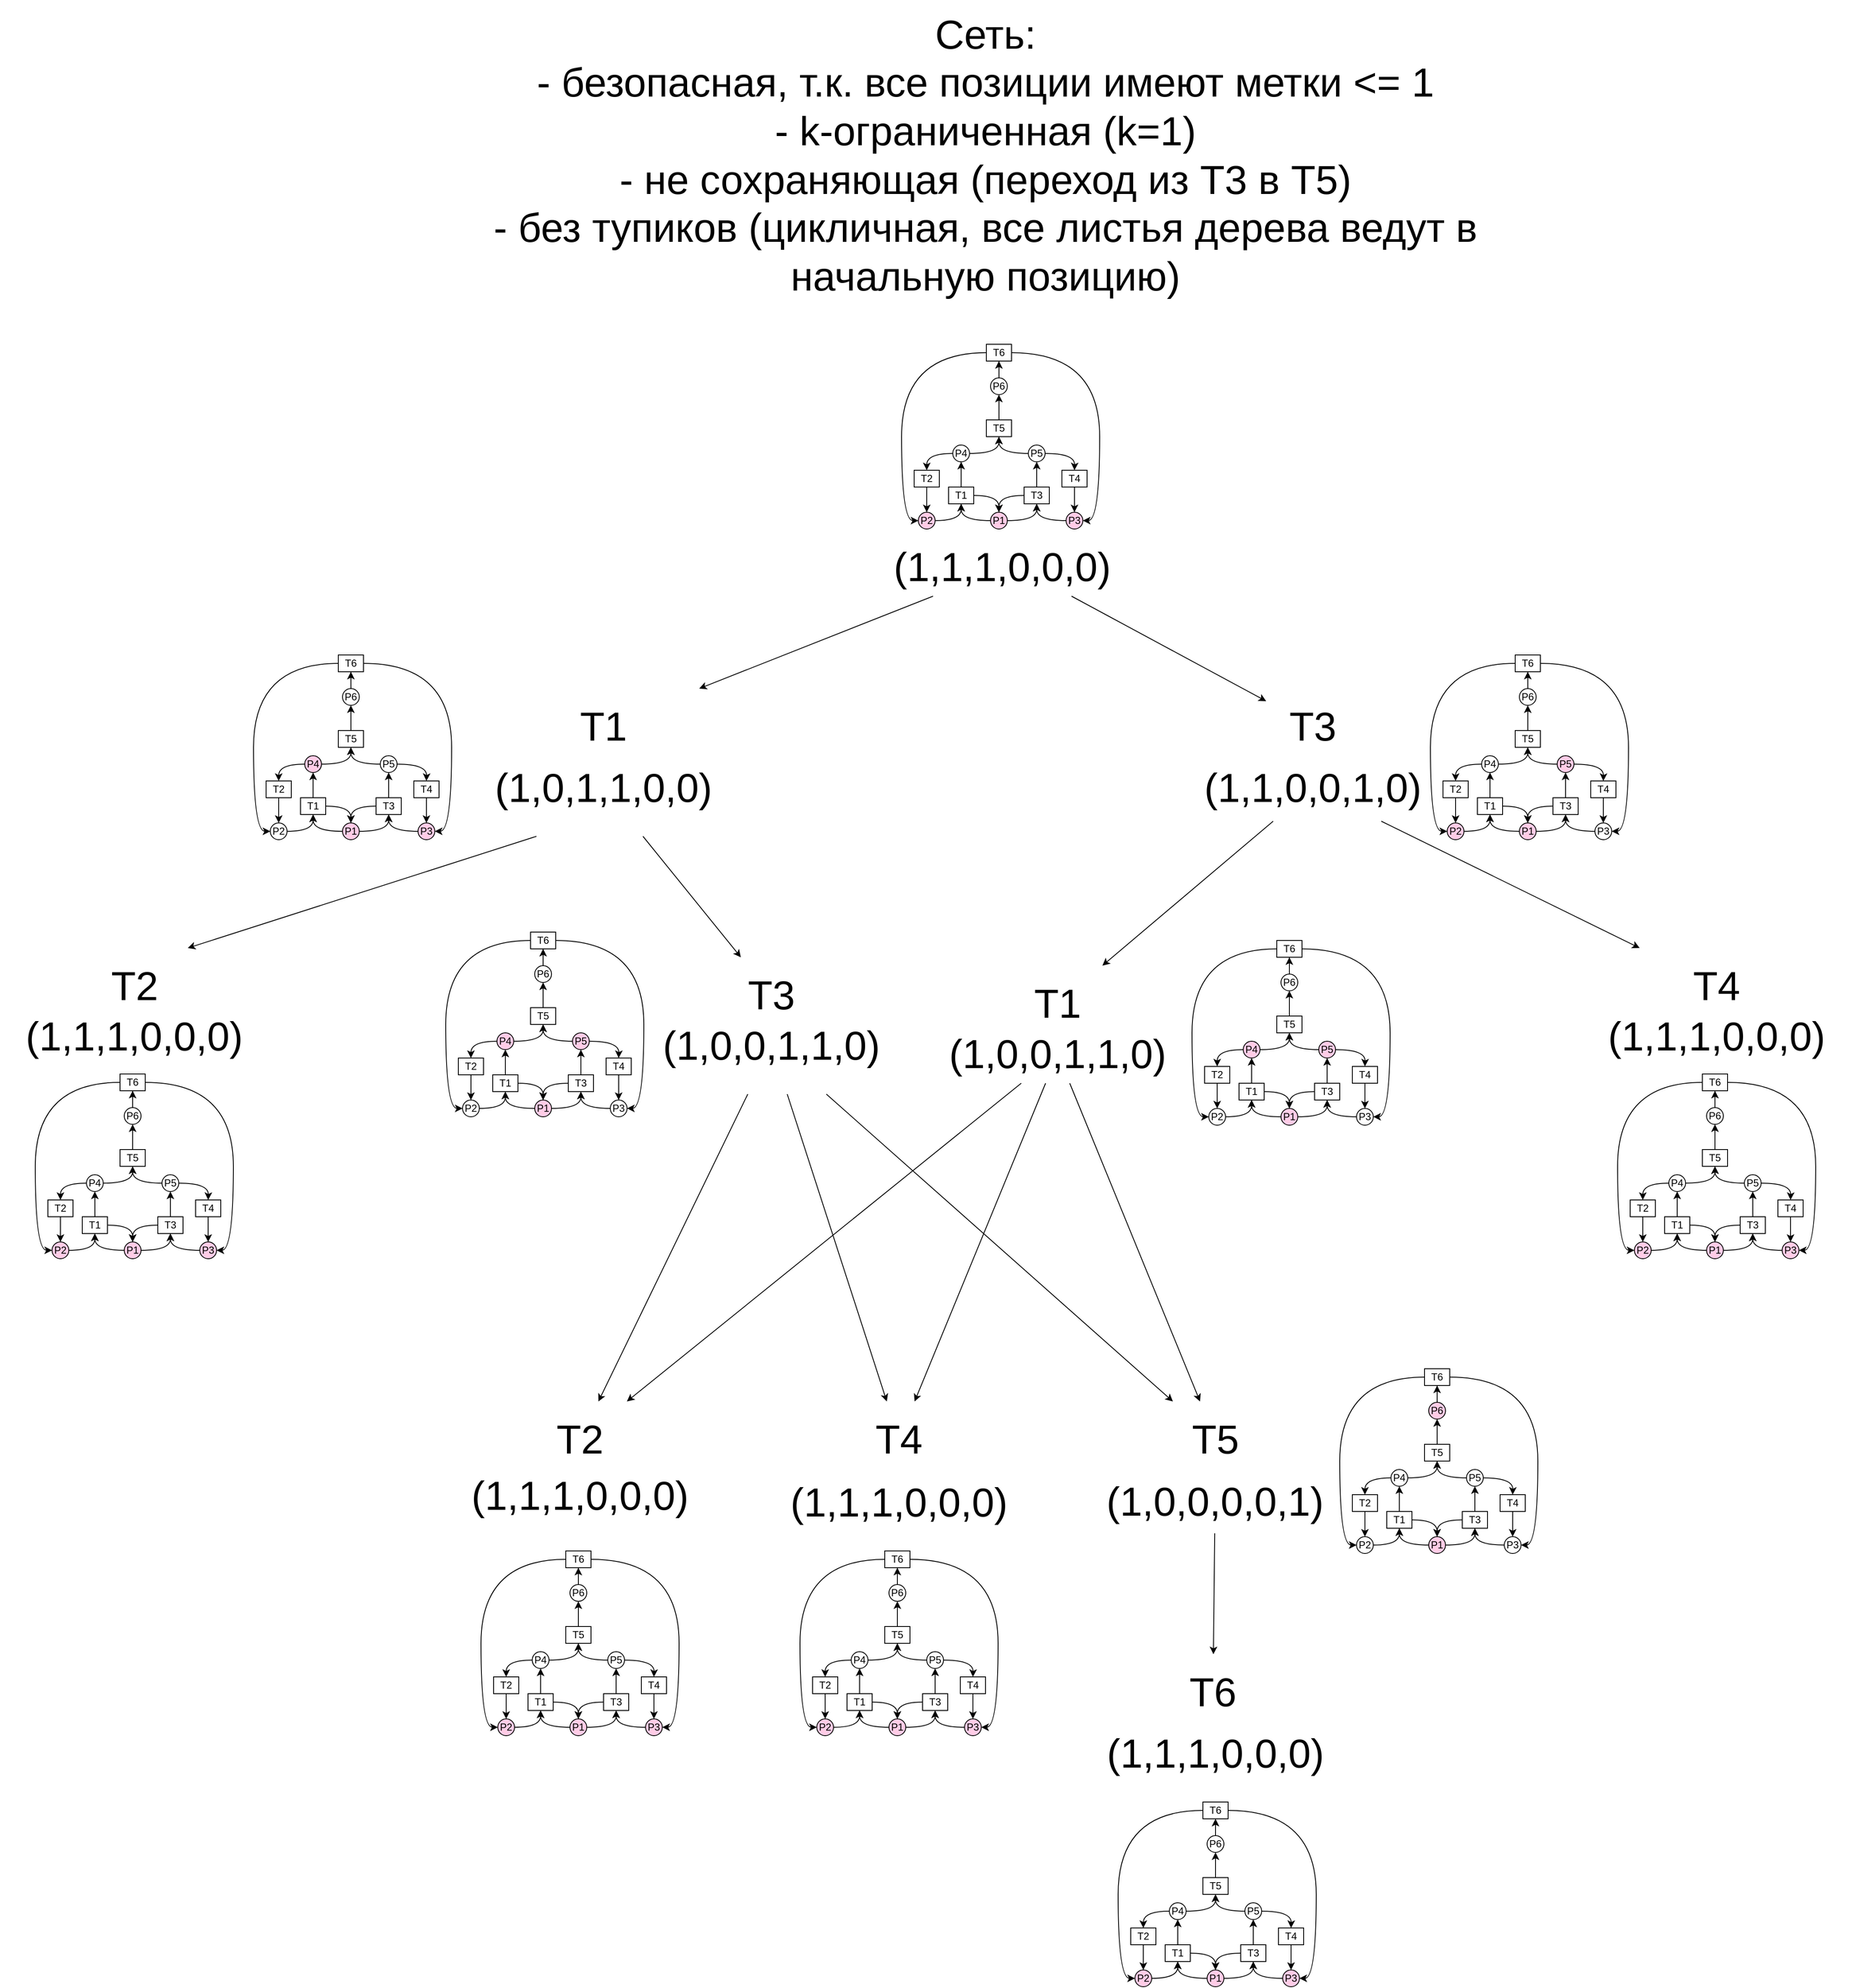 <mxfile version="26.0.10">
  <diagram name="Page-1" id="vgZEDbap1JLTgpV608-U">
    <mxGraphModel dx="7591" dy="2150" grid="1" gridSize="10" guides="1" tooltips="1" connect="1" arrows="1" fold="1" page="1" pageScale="1" pageWidth="827" pageHeight="1169" math="0" shadow="0">
      <root>
        <mxCell id="0" />
        <mxCell id="1" parent="0" />
        <mxCell id="98FiwpzKRTzwLlkoz___-1" value="&lt;font style=&quot;font-size: 48px;&quot;&gt;(1,1,1,0,0,0)&lt;/font&gt;" style="text;html=1;align=center;verticalAlign=middle;whiteSpace=wrap;rounded=0;" vertex="1" parent="1">
          <mxGeometry x="-1381" y="1080" width="330" height="70" as="geometry" />
        </mxCell>
        <mxCell id="98FiwpzKRTzwLlkoz___-125" value="&lt;font style=&quot;font-size: 48px;&quot;&gt;(1,1,0,0,1,0)&lt;/font&gt;" style="text;html=1;align=center;verticalAlign=middle;whiteSpace=wrap;rounded=0;" vertex="1" parent="1">
          <mxGeometry x="-1016" y="1338" width="340" height="80" as="geometry" />
        </mxCell>
        <mxCell id="98FiwpzKRTzwLlkoz___-126" value="&lt;font style=&quot;font-size: 48px;&quot;&gt;(1,0,1,1,0,0)&lt;/font&gt;" style="text;html=1;align=center;verticalAlign=middle;whiteSpace=wrap;rounded=0;" vertex="1" parent="1">
          <mxGeometry x="-1851" y="1320" width="320" height="116" as="geometry" />
        </mxCell>
        <mxCell id="98FiwpzKRTzwLlkoz___-127" value="&lt;span style=&quot;font-size: 48px;&quot;&gt;T1&lt;/span&gt;" style="text;html=1;align=center;verticalAlign=middle;whiteSpace=wrap;rounded=0;" vertex="1" parent="1">
          <mxGeometry x="-1826" y="1260" width="270" height="90" as="geometry" />
        </mxCell>
        <mxCell id="98FiwpzKRTzwLlkoz___-128" value="&lt;span style=&quot;font-size: 48px;&quot;&gt;T3&lt;/span&gt;" style="text;html=1;align=center;verticalAlign=middle;whiteSpace=wrap;rounded=0;" vertex="1" parent="1">
          <mxGeometry x="-974" y="1275" width="256" height="60" as="geometry" />
        </mxCell>
        <mxCell id="98FiwpzKRTzwLlkoz___-129" value="" style="group" vertex="1" connectable="0" parent="1">
          <mxGeometry x="-1321" y="850" width="206.0" height="220" as="geometry" />
        </mxCell>
        <mxCell id="98FiwpzKRTzwLlkoz___-31" style="edgeStyle=orthogonalEdgeStyle;rounded=0;orthogonalLoop=1;jettySize=auto;html=1;entryX=0;entryY=0.5;entryDx=0;entryDy=0;curved=1;" edge="1" parent="98FiwpzKRTzwLlkoz___-129" source="98FiwpzKRTzwLlkoz___-3" target="98FiwpzKRTzwLlkoz___-7">
          <mxGeometry relative="1" as="geometry" />
        </mxCell>
        <mxCell id="98FiwpzKRTzwLlkoz___-32" style="edgeStyle=orthogonalEdgeStyle;rounded=0;orthogonalLoop=1;jettySize=auto;html=1;entryX=1;entryY=0.5;entryDx=0;entryDy=0;curved=1;" edge="1" parent="98FiwpzKRTzwLlkoz___-129" source="98FiwpzKRTzwLlkoz___-3" target="98FiwpzKRTzwLlkoz___-9">
          <mxGeometry relative="1" as="geometry" />
        </mxCell>
        <mxCell id="98FiwpzKRTzwLlkoz___-3" value="T6" style="rounded=0;whiteSpace=wrap;html=1;" vertex="1" parent="98FiwpzKRTzwLlkoz___-129">
          <mxGeometry x="86.0" width="30" height="20" as="geometry" />
        </mxCell>
        <mxCell id="98FiwpzKRTzwLlkoz___-30" style="edgeStyle=orthogonalEdgeStyle;rounded=0;orthogonalLoop=1;jettySize=auto;html=1;" edge="1" parent="98FiwpzKRTzwLlkoz___-129" source="98FiwpzKRTzwLlkoz___-4" target="98FiwpzKRTzwLlkoz___-3">
          <mxGeometry relative="1" as="geometry" />
        </mxCell>
        <mxCell id="98FiwpzKRTzwLlkoz___-4" value="P6" style="ellipse;whiteSpace=wrap;html=1;aspect=fixed;" vertex="1" parent="98FiwpzKRTzwLlkoz___-129">
          <mxGeometry x="91.0" y="40" width="20" height="20" as="geometry" />
        </mxCell>
        <mxCell id="98FiwpzKRTzwLlkoz___-25" style="edgeStyle=orthogonalEdgeStyle;rounded=0;orthogonalLoop=1;jettySize=auto;html=1;curved=1;" edge="1" parent="98FiwpzKRTzwLlkoz___-129" source="98FiwpzKRTzwLlkoz___-5" target="98FiwpzKRTzwLlkoz___-13">
          <mxGeometry relative="1" as="geometry" />
        </mxCell>
        <mxCell id="98FiwpzKRTzwLlkoz___-26" style="edgeStyle=orthogonalEdgeStyle;rounded=0;orthogonalLoop=1;jettySize=auto;html=1;entryX=0.5;entryY=1;entryDx=0;entryDy=0;curved=1;" edge="1" parent="98FiwpzKRTzwLlkoz___-129" source="98FiwpzKRTzwLlkoz___-5" target="98FiwpzKRTzwLlkoz___-10">
          <mxGeometry relative="1" as="geometry" />
        </mxCell>
        <mxCell id="98FiwpzKRTzwLlkoz___-5" value="P4" style="ellipse;whiteSpace=wrap;html=1;aspect=fixed;" vertex="1" parent="98FiwpzKRTzwLlkoz___-129">
          <mxGeometry x="46" y="120" width="20" height="20" as="geometry" />
        </mxCell>
        <mxCell id="98FiwpzKRTzwLlkoz___-27" style="edgeStyle=orthogonalEdgeStyle;rounded=0;orthogonalLoop=1;jettySize=auto;html=1;entryX=0.5;entryY=1;entryDx=0;entryDy=0;curved=1;" edge="1" parent="98FiwpzKRTzwLlkoz___-129" source="98FiwpzKRTzwLlkoz___-6" target="98FiwpzKRTzwLlkoz___-10">
          <mxGeometry relative="1" as="geometry" />
        </mxCell>
        <mxCell id="98FiwpzKRTzwLlkoz___-6" value="P5" style="ellipse;whiteSpace=wrap;html=1;aspect=fixed;" vertex="1" parent="98FiwpzKRTzwLlkoz___-129">
          <mxGeometry x="136.0" y="120" width="20" height="20" as="geometry" />
        </mxCell>
        <mxCell id="98FiwpzKRTzwLlkoz___-15" style="edgeStyle=orthogonalEdgeStyle;rounded=0;orthogonalLoop=1;jettySize=auto;html=1;exitX=1;exitY=0.5;exitDx=0;exitDy=0;entryX=0.5;entryY=1;entryDx=0;entryDy=0;curved=1;" edge="1" parent="98FiwpzKRTzwLlkoz___-129" source="98FiwpzKRTzwLlkoz___-7" target="98FiwpzKRTzwLlkoz___-14">
          <mxGeometry relative="1" as="geometry" />
        </mxCell>
        <mxCell id="98FiwpzKRTzwLlkoz___-7" value="P2" style="ellipse;whiteSpace=wrap;html=1;aspect=fixed;fillColor=light-dark(#FFCCE6,var(--ge-dark-color, #121212));" vertex="1" parent="98FiwpzKRTzwLlkoz___-129">
          <mxGeometry x="5" y="200" width="20" height="20" as="geometry" />
        </mxCell>
        <mxCell id="98FiwpzKRTzwLlkoz___-19" style="edgeStyle=orthogonalEdgeStyle;rounded=0;orthogonalLoop=1;jettySize=auto;html=1;curved=1;" edge="1" parent="98FiwpzKRTzwLlkoz___-129" source="98FiwpzKRTzwLlkoz___-8" target="98FiwpzKRTzwLlkoz___-14">
          <mxGeometry relative="1" as="geometry" />
        </mxCell>
        <mxCell id="98FiwpzKRTzwLlkoz___-20" style="edgeStyle=orthogonalEdgeStyle;rounded=0;orthogonalLoop=1;jettySize=auto;html=1;elbow=vertical;curved=1;" edge="1" parent="98FiwpzKRTzwLlkoz___-129" source="98FiwpzKRTzwLlkoz___-8" target="98FiwpzKRTzwLlkoz___-12">
          <mxGeometry relative="1" as="geometry" />
        </mxCell>
        <mxCell id="98FiwpzKRTzwLlkoz___-8" value="P1" style="ellipse;whiteSpace=wrap;html=1;aspect=fixed;fillColor=light-dark(#FFCCE6,var(--ge-dark-color, #121212));" vertex="1" parent="98FiwpzKRTzwLlkoz___-129">
          <mxGeometry x="91.0" y="200" width="20" height="20" as="geometry" />
        </mxCell>
        <mxCell id="98FiwpzKRTzwLlkoz___-21" style="edgeStyle=orthogonalEdgeStyle;rounded=0;orthogonalLoop=1;jettySize=auto;html=1;entryX=0.5;entryY=1;entryDx=0;entryDy=0;curved=1;" edge="1" parent="98FiwpzKRTzwLlkoz___-129" source="98FiwpzKRTzwLlkoz___-9" target="98FiwpzKRTzwLlkoz___-12">
          <mxGeometry relative="1" as="geometry" />
        </mxCell>
        <mxCell id="98FiwpzKRTzwLlkoz___-9" value="P3" style="ellipse;whiteSpace=wrap;html=1;aspect=fixed;fillColor=light-dark(#FFCCE6,var(--ge-dark-color, #121212));" vertex="1" parent="98FiwpzKRTzwLlkoz___-129">
          <mxGeometry x="181.0" y="200" width="20" height="20" as="geometry" />
        </mxCell>
        <mxCell id="98FiwpzKRTzwLlkoz___-29" style="edgeStyle=orthogonalEdgeStyle;rounded=0;orthogonalLoop=1;jettySize=auto;html=1;" edge="1" parent="98FiwpzKRTzwLlkoz___-129" source="98FiwpzKRTzwLlkoz___-10" target="98FiwpzKRTzwLlkoz___-4">
          <mxGeometry relative="1" as="geometry" />
        </mxCell>
        <mxCell id="98FiwpzKRTzwLlkoz___-10" value="T5" style="rounded=0;whiteSpace=wrap;html=1;" vertex="1" parent="98FiwpzKRTzwLlkoz___-129">
          <mxGeometry x="86.0" y="90" width="30" height="20" as="geometry" />
        </mxCell>
        <mxCell id="98FiwpzKRTzwLlkoz___-22" style="edgeStyle=orthogonalEdgeStyle;rounded=0;orthogonalLoop=1;jettySize=auto;html=1;" edge="1" parent="98FiwpzKRTzwLlkoz___-129" source="98FiwpzKRTzwLlkoz___-11" target="98FiwpzKRTzwLlkoz___-9">
          <mxGeometry relative="1" as="geometry" />
        </mxCell>
        <mxCell id="98FiwpzKRTzwLlkoz___-11" value="T4" style="rounded=0;whiteSpace=wrap;html=1;" vertex="1" parent="98FiwpzKRTzwLlkoz___-129">
          <mxGeometry x="176.0" y="150" width="30" height="20" as="geometry" />
        </mxCell>
        <mxCell id="98FiwpzKRTzwLlkoz___-18" style="edgeStyle=orthogonalEdgeStyle;rounded=0;orthogonalLoop=1;jettySize=auto;html=1;curved=1;" edge="1" parent="98FiwpzKRTzwLlkoz___-129" source="98FiwpzKRTzwLlkoz___-12" target="98FiwpzKRTzwLlkoz___-8">
          <mxGeometry relative="1" as="geometry" />
        </mxCell>
        <mxCell id="98FiwpzKRTzwLlkoz___-23" style="edgeStyle=orthogonalEdgeStyle;rounded=0;orthogonalLoop=1;jettySize=auto;html=1;" edge="1" parent="98FiwpzKRTzwLlkoz___-129" source="98FiwpzKRTzwLlkoz___-12" target="98FiwpzKRTzwLlkoz___-6">
          <mxGeometry relative="1" as="geometry" />
        </mxCell>
        <mxCell id="98FiwpzKRTzwLlkoz___-12" value="T3" style="rounded=0;whiteSpace=wrap;html=1;" vertex="1" parent="98FiwpzKRTzwLlkoz___-129">
          <mxGeometry x="131.0" y="170" width="30" height="20" as="geometry" />
        </mxCell>
        <mxCell id="98FiwpzKRTzwLlkoz___-33" style="edgeStyle=orthogonalEdgeStyle;rounded=0;orthogonalLoop=1;jettySize=auto;html=1;" edge="1" parent="98FiwpzKRTzwLlkoz___-129" source="98FiwpzKRTzwLlkoz___-13" target="98FiwpzKRTzwLlkoz___-7">
          <mxGeometry relative="1" as="geometry" />
        </mxCell>
        <mxCell id="98FiwpzKRTzwLlkoz___-13" value="T2" style="rounded=0;whiteSpace=wrap;html=1;" vertex="1" parent="98FiwpzKRTzwLlkoz___-129">
          <mxGeometry y="150" width="30" height="20" as="geometry" />
        </mxCell>
        <mxCell id="98FiwpzKRTzwLlkoz___-17" style="edgeStyle=orthogonalEdgeStyle;rounded=0;orthogonalLoop=1;jettySize=auto;html=1;curved=1;" edge="1" parent="98FiwpzKRTzwLlkoz___-129" source="98FiwpzKRTzwLlkoz___-14" target="98FiwpzKRTzwLlkoz___-8">
          <mxGeometry relative="1" as="geometry" />
        </mxCell>
        <mxCell id="98FiwpzKRTzwLlkoz___-24" style="edgeStyle=orthogonalEdgeStyle;rounded=0;orthogonalLoop=1;jettySize=auto;html=1;" edge="1" parent="98FiwpzKRTzwLlkoz___-129" source="98FiwpzKRTzwLlkoz___-14" target="98FiwpzKRTzwLlkoz___-5">
          <mxGeometry relative="1" as="geometry" />
        </mxCell>
        <mxCell id="98FiwpzKRTzwLlkoz___-14" value="T1" style="rounded=0;whiteSpace=wrap;html=1;" vertex="1" parent="98FiwpzKRTzwLlkoz___-129">
          <mxGeometry x="41" y="170" width="30" height="20" as="geometry" />
        </mxCell>
        <mxCell id="98FiwpzKRTzwLlkoz___-28" style="edgeStyle=orthogonalEdgeStyle;rounded=0;orthogonalLoop=1;jettySize=auto;html=1;curved=1;" edge="1" parent="98FiwpzKRTzwLlkoz___-129" source="98FiwpzKRTzwLlkoz___-6">
          <mxGeometry relative="1" as="geometry">
            <mxPoint x="191.0" y="150" as="targetPoint" />
          </mxGeometry>
        </mxCell>
        <mxCell id="98FiwpzKRTzwLlkoz___-130" value="" style="endArrow=classic;html=1;rounded=0;exitX=0.25;exitY=1;exitDx=0;exitDy=0;" edge="1" parent="1" source="98FiwpzKRTzwLlkoz___-1" target="98FiwpzKRTzwLlkoz___-127">
          <mxGeometry width="50" height="50" relative="1" as="geometry">
            <mxPoint x="-1291" y="1510" as="sourcePoint" />
            <mxPoint x="-1521" y="1580" as="targetPoint" />
          </mxGeometry>
        </mxCell>
        <mxCell id="98FiwpzKRTzwLlkoz___-131" value="" style="endArrow=classic;html=1;rounded=0;exitX=0.75;exitY=1;exitDx=0;exitDy=0;" edge="1" parent="1" source="98FiwpzKRTzwLlkoz___-1" target="98FiwpzKRTzwLlkoz___-128">
          <mxGeometry width="50" height="50" relative="1" as="geometry">
            <mxPoint x="-1131" y="1530" as="sourcePoint" />
            <mxPoint x="-1081" y="1480" as="targetPoint" />
          </mxGeometry>
        </mxCell>
        <mxCell id="98FiwpzKRTzwLlkoz___-132" value="" style="group" vertex="1" connectable="0" parent="1">
          <mxGeometry x="-691" y="1220" width="206.0" height="220" as="geometry" />
        </mxCell>
        <mxCell id="98FiwpzKRTzwLlkoz___-133" style="edgeStyle=orthogonalEdgeStyle;rounded=0;orthogonalLoop=1;jettySize=auto;html=1;entryX=0;entryY=0.5;entryDx=0;entryDy=0;curved=1;" edge="1" parent="98FiwpzKRTzwLlkoz___-132" source="98FiwpzKRTzwLlkoz___-135" target="98FiwpzKRTzwLlkoz___-144">
          <mxGeometry relative="1" as="geometry" />
        </mxCell>
        <mxCell id="98FiwpzKRTzwLlkoz___-134" style="edgeStyle=orthogonalEdgeStyle;rounded=0;orthogonalLoop=1;jettySize=auto;html=1;entryX=1;entryY=0.5;entryDx=0;entryDy=0;curved=1;" edge="1" parent="98FiwpzKRTzwLlkoz___-132" source="98FiwpzKRTzwLlkoz___-135" target="98FiwpzKRTzwLlkoz___-149">
          <mxGeometry relative="1" as="geometry" />
        </mxCell>
        <mxCell id="98FiwpzKRTzwLlkoz___-135" value="T6" style="rounded=0;whiteSpace=wrap;html=1;" vertex="1" parent="98FiwpzKRTzwLlkoz___-132">
          <mxGeometry x="86.0" width="30" height="20" as="geometry" />
        </mxCell>
        <mxCell id="98FiwpzKRTzwLlkoz___-136" style="edgeStyle=orthogonalEdgeStyle;rounded=0;orthogonalLoop=1;jettySize=auto;html=1;" edge="1" parent="98FiwpzKRTzwLlkoz___-132" source="98FiwpzKRTzwLlkoz___-137" target="98FiwpzKRTzwLlkoz___-135">
          <mxGeometry relative="1" as="geometry" />
        </mxCell>
        <mxCell id="98FiwpzKRTzwLlkoz___-137" value="P6" style="ellipse;whiteSpace=wrap;html=1;aspect=fixed;" vertex="1" parent="98FiwpzKRTzwLlkoz___-132">
          <mxGeometry x="91.0" y="40" width="20" height="20" as="geometry" />
        </mxCell>
        <mxCell id="98FiwpzKRTzwLlkoz___-138" style="edgeStyle=orthogonalEdgeStyle;rounded=0;orthogonalLoop=1;jettySize=auto;html=1;curved=1;" edge="1" parent="98FiwpzKRTzwLlkoz___-132" source="98FiwpzKRTzwLlkoz___-140" target="98FiwpzKRTzwLlkoz___-158">
          <mxGeometry relative="1" as="geometry" />
        </mxCell>
        <mxCell id="98FiwpzKRTzwLlkoz___-139" style="edgeStyle=orthogonalEdgeStyle;rounded=0;orthogonalLoop=1;jettySize=auto;html=1;entryX=0.5;entryY=1;entryDx=0;entryDy=0;curved=1;" edge="1" parent="98FiwpzKRTzwLlkoz___-132" source="98FiwpzKRTzwLlkoz___-140" target="98FiwpzKRTzwLlkoz___-151">
          <mxGeometry relative="1" as="geometry" />
        </mxCell>
        <mxCell id="98FiwpzKRTzwLlkoz___-140" value="P4" style="ellipse;whiteSpace=wrap;html=1;aspect=fixed;" vertex="1" parent="98FiwpzKRTzwLlkoz___-132">
          <mxGeometry x="46" y="120" width="20" height="20" as="geometry" />
        </mxCell>
        <mxCell id="98FiwpzKRTzwLlkoz___-141" style="edgeStyle=orthogonalEdgeStyle;rounded=0;orthogonalLoop=1;jettySize=auto;html=1;entryX=0.5;entryY=1;entryDx=0;entryDy=0;curved=1;" edge="1" parent="98FiwpzKRTzwLlkoz___-132" source="98FiwpzKRTzwLlkoz___-142" target="98FiwpzKRTzwLlkoz___-151">
          <mxGeometry relative="1" as="geometry" />
        </mxCell>
        <mxCell id="98FiwpzKRTzwLlkoz___-142" value="P5" style="ellipse;whiteSpace=wrap;html=1;aspect=fixed;fillColor=light-dark(#FFCCE6,var(--ge-dark-color, #121212));" vertex="1" parent="98FiwpzKRTzwLlkoz___-132">
          <mxGeometry x="136.0" y="120" width="20" height="20" as="geometry" />
        </mxCell>
        <mxCell id="98FiwpzKRTzwLlkoz___-143" style="edgeStyle=orthogonalEdgeStyle;rounded=0;orthogonalLoop=1;jettySize=auto;html=1;exitX=1;exitY=0.5;exitDx=0;exitDy=0;entryX=0.5;entryY=1;entryDx=0;entryDy=0;curved=1;" edge="1" parent="98FiwpzKRTzwLlkoz___-132" source="98FiwpzKRTzwLlkoz___-144" target="98FiwpzKRTzwLlkoz___-161">
          <mxGeometry relative="1" as="geometry" />
        </mxCell>
        <mxCell id="98FiwpzKRTzwLlkoz___-144" value="P2" style="ellipse;whiteSpace=wrap;html=1;aspect=fixed;fillColor=light-dark(#FFCCE6,var(--ge-dark-color, #121212));" vertex="1" parent="98FiwpzKRTzwLlkoz___-132">
          <mxGeometry x="5" y="200" width="20" height="20" as="geometry" />
        </mxCell>
        <mxCell id="98FiwpzKRTzwLlkoz___-145" style="edgeStyle=orthogonalEdgeStyle;rounded=0;orthogonalLoop=1;jettySize=auto;html=1;curved=1;" edge="1" parent="98FiwpzKRTzwLlkoz___-132" source="98FiwpzKRTzwLlkoz___-147" target="98FiwpzKRTzwLlkoz___-161">
          <mxGeometry relative="1" as="geometry" />
        </mxCell>
        <mxCell id="98FiwpzKRTzwLlkoz___-146" style="edgeStyle=orthogonalEdgeStyle;rounded=0;orthogonalLoop=1;jettySize=auto;html=1;elbow=vertical;curved=1;" edge="1" parent="98FiwpzKRTzwLlkoz___-132" source="98FiwpzKRTzwLlkoz___-147" target="98FiwpzKRTzwLlkoz___-156">
          <mxGeometry relative="1" as="geometry" />
        </mxCell>
        <mxCell id="98FiwpzKRTzwLlkoz___-147" value="P1" style="ellipse;whiteSpace=wrap;html=1;aspect=fixed;fillColor=light-dark(#FFCCE6,var(--ge-dark-color, #121212));" vertex="1" parent="98FiwpzKRTzwLlkoz___-132">
          <mxGeometry x="91.0" y="200" width="20" height="20" as="geometry" />
        </mxCell>
        <mxCell id="98FiwpzKRTzwLlkoz___-148" style="edgeStyle=orthogonalEdgeStyle;rounded=0;orthogonalLoop=1;jettySize=auto;html=1;entryX=0.5;entryY=1;entryDx=0;entryDy=0;curved=1;" edge="1" parent="98FiwpzKRTzwLlkoz___-132" source="98FiwpzKRTzwLlkoz___-149" target="98FiwpzKRTzwLlkoz___-156">
          <mxGeometry relative="1" as="geometry" />
        </mxCell>
        <mxCell id="98FiwpzKRTzwLlkoz___-149" value="P3" style="ellipse;whiteSpace=wrap;html=1;aspect=fixed;" vertex="1" parent="98FiwpzKRTzwLlkoz___-132">
          <mxGeometry x="181.0" y="200" width="20" height="20" as="geometry" />
        </mxCell>
        <mxCell id="98FiwpzKRTzwLlkoz___-150" style="edgeStyle=orthogonalEdgeStyle;rounded=0;orthogonalLoop=1;jettySize=auto;html=1;" edge="1" parent="98FiwpzKRTzwLlkoz___-132" source="98FiwpzKRTzwLlkoz___-151" target="98FiwpzKRTzwLlkoz___-137">
          <mxGeometry relative="1" as="geometry" />
        </mxCell>
        <mxCell id="98FiwpzKRTzwLlkoz___-151" value="T5" style="rounded=0;whiteSpace=wrap;html=1;" vertex="1" parent="98FiwpzKRTzwLlkoz___-132">
          <mxGeometry x="86.0" y="90" width="30" height="20" as="geometry" />
        </mxCell>
        <mxCell id="98FiwpzKRTzwLlkoz___-152" style="edgeStyle=orthogonalEdgeStyle;rounded=0;orthogonalLoop=1;jettySize=auto;html=1;" edge="1" parent="98FiwpzKRTzwLlkoz___-132" source="98FiwpzKRTzwLlkoz___-153" target="98FiwpzKRTzwLlkoz___-149">
          <mxGeometry relative="1" as="geometry" />
        </mxCell>
        <mxCell id="98FiwpzKRTzwLlkoz___-153" value="T4" style="rounded=0;whiteSpace=wrap;html=1;" vertex="1" parent="98FiwpzKRTzwLlkoz___-132">
          <mxGeometry x="176.0" y="150" width="30" height="20" as="geometry" />
        </mxCell>
        <mxCell id="98FiwpzKRTzwLlkoz___-154" style="edgeStyle=orthogonalEdgeStyle;rounded=0;orthogonalLoop=1;jettySize=auto;html=1;curved=1;" edge="1" parent="98FiwpzKRTzwLlkoz___-132" source="98FiwpzKRTzwLlkoz___-156" target="98FiwpzKRTzwLlkoz___-147">
          <mxGeometry relative="1" as="geometry" />
        </mxCell>
        <mxCell id="98FiwpzKRTzwLlkoz___-155" style="edgeStyle=orthogonalEdgeStyle;rounded=0;orthogonalLoop=1;jettySize=auto;html=1;" edge="1" parent="98FiwpzKRTzwLlkoz___-132" source="98FiwpzKRTzwLlkoz___-156" target="98FiwpzKRTzwLlkoz___-142">
          <mxGeometry relative="1" as="geometry" />
        </mxCell>
        <mxCell id="98FiwpzKRTzwLlkoz___-156" value="T3" style="rounded=0;whiteSpace=wrap;html=1;" vertex="1" parent="98FiwpzKRTzwLlkoz___-132">
          <mxGeometry x="131.0" y="170" width="30" height="20" as="geometry" />
        </mxCell>
        <mxCell id="98FiwpzKRTzwLlkoz___-157" style="edgeStyle=orthogonalEdgeStyle;rounded=0;orthogonalLoop=1;jettySize=auto;html=1;" edge="1" parent="98FiwpzKRTzwLlkoz___-132" source="98FiwpzKRTzwLlkoz___-158" target="98FiwpzKRTzwLlkoz___-144">
          <mxGeometry relative="1" as="geometry" />
        </mxCell>
        <mxCell id="98FiwpzKRTzwLlkoz___-158" value="T2" style="rounded=0;whiteSpace=wrap;html=1;" vertex="1" parent="98FiwpzKRTzwLlkoz___-132">
          <mxGeometry y="150" width="30" height="20" as="geometry" />
        </mxCell>
        <mxCell id="98FiwpzKRTzwLlkoz___-159" style="edgeStyle=orthogonalEdgeStyle;rounded=0;orthogonalLoop=1;jettySize=auto;html=1;curved=1;" edge="1" parent="98FiwpzKRTzwLlkoz___-132" source="98FiwpzKRTzwLlkoz___-161" target="98FiwpzKRTzwLlkoz___-147">
          <mxGeometry relative="1" as="geometry" />
        </mxCell>
        <mxCell id="98FiwpzKRTzwLlkoz___-160" style="edgeStyle=orthogonalEdgeStyle;rounded=0;orthogonalLoop=1;jettySize=auto;html=1;" edge="1" parent="98FiwpzKRTzwLlkoz___-132" source="98FiwpzKRTzwLlkoz___-161" target="98FiwpzKRTzwLlkoz___-140">
          <mxGeometry relative="1" as="geometry" />
        </mxCell>
        <mxCell id="98FiwpzKRTzwLlkoz___-161" value="T1" style="rounded=0;whiteSpace=wrap;html=1;" vertex="1" parent="98FiwpzKRTzwLlkoz___-132">
          <mxGeometry x="41" y="170" width="30" height="20" as="geometry" />
        </mxCell>
        <mxCell id="98FiwpzKRTzwLlkoz___-162" style="edgeStyle=orthogonalEdgeStyle;rounded=0;orthogonalLoop=1;jettySize=auto;html=1;curved=1;" edge="1" parent="98FiwpzKRTzwLlkoz___-132" source="98FiwpzKRTzwLlkoz___-142">
          <mxGeometry relative="1" as="geometry">
            <mxPoint x="191.0" y="150" as="targetPoint" />
          </mxGeometry>
        </mxCell>
        <mxCell id="98FiwpzKRTzwLlkoz___-163" value="" style="group" vertex="1" connectable="0" parent="1">
          <mxGeometry x="-2093" y="1220" width="206.0" height="220" as="geometry" />
        </mxCell>
        <mxCell id="98FiwpzKRTzwLlkoz___-164" style="edgeStyle=orthogonalEdgeStyle;rounded=0;orthogonalLoop=1;jettySize=auto;html=1;entryX=0;entryY=0.5;entryDx=0;entryDy=0;curved=1;" edge="1" parent="98FiwpzKRTzwLlkoz___-163" source="98FiwpzKRTzwLlkoz___-166" target="98FiwpzKRTzwLlkoz___-175">
          <mxGeometry relative="1" as="geometry" />
        </mxCell>
        <mxCell id="98FiwpzKRTzwLlkoz___-165" style="edgeStyle=orthogonalEdgeStyle;rounded=0;orthogonalLoop=1;jettySize=auto;html=1;entryX=1;entryY=0.5;entryDx=0;entryDy=0;curved=1;" edge="1" parent="98FiwpzKRTzwLlkoz___-163" source="98FiwpzKRTzwLlkoz___-166" target="98FiwpzKRTzwLlkoz___-180">
          <mxGeometry relative="1" as="geometry" />
        </mxCell>
        <mxCell id="98FiwpzKRTzwLlkoz___-166" value="T6" style="rounded=0;whiteSpace=wrap;html=1;" vertex="1" parent="98FiwpzKRTzwLlkoz___-163">
          <mxGeometry x="86.0" width="30" height="20" as="geometry" />
        </mxCell>
        <mxCell id="98FiwpzKRTzwLlkoz___-167" style="edgeStyle=orthogonalEdgeStyle;rounded=0;orthogonalLoop=1;jettySize=auto;html=1;" edge="1" parent="98FiwpzKRTzwLlkoz___-163" source="98FiwpzKRTzwLlkoz___-168" target="98FiwpzKRTzwLlkoz___-166">
          <mxGeometry relative="1" as="geometry" />
        </mxCell>
        <mxCell id="98FiwpzKRTzwLlkoz___-168" value="P6" style="ellipse;whiteSpace=wrap;html=1;aspect=fixed;" vertex="1" parent="98FiwpzKRTzwLlkoz___-163">
          <mxGeometry x="91.0" y="40" width="20" height="20" as="geometry" />
        </mxCell>
        <mxCell id="98FiwpzKRTzwLlkoz___-169" style="edgeStyle=orthogonalEdgeStyle;rounded=0;orthogonalLoop=1;jettySize=auto;html=1;curved=1;" edge="1" parent="98FiwpzKRTzwLlkoz___-163" source="98FiwpzKRTzwLlkoz___-171" target="98FiwpzKRTzwLlkoz___-189">
          <mxGeometry relative="1" as="geometry" />
        </mxCell>
        <mxCell id="98FiwpzKRTzwLlkoz___-170" style="edgeStyle=orthogonalEdgeStyle;rounded=0;orthogonalLoop=1;jettySize=auto;html=1;entryX=0.5;entryY=1;entryDx=0;entryDy=0;curved=1;" edge="1" parent="98FiwpzKRTzwLlkoz___-163" source="98FiwpzKRTzwLlkoz___-171" target="98FiwpzKRTzwLlkoz___-182">
          <mxGeometry relative="1" as="geometry" />
        </mxCell>
        <mxCell id="98FiwpzKRTzwLlkoz___-171" value="P4" style="ellipse;whiteSpace=wrap;html=1;aspect=fixed;fillColor=light-dark(#FFCCE6,var(--ge-dark-color, #121212));" vertex="1" parent="98FiwpzKRTzwLlkoz___-163">
          <mxGeometry x="46" y="120" width="20" height="20" as="geometry" />
        </mxCell>
        <mxCell id="98FiwpzKRTzwLlkoz___-172" style="edgeStyle=orthogonalEdgeStyle;rounded=0;orthogonalLoop=1;jettySize=auto;html=1;entryX=0.5;entryY=1;entryDx=0;entryDy=0;curved=1;" edge="1" parent="98FiwpzKRTzwLlkoz___-163" source="98FiwpzKRTzwLlkoz___-173" target="98FiwpzKRTzwLlkoz___-182">
          <mxGeometry relative="1" as="geometry" />
        </mxCell>
        <mxCell id="98FiwpzKRTzwLlkoz___-173" value="P5" style="ellipse;whiteSpace=wrap;html=1;aspect=fixed;" vertex="1" parent="98FiwpzKRTzwLlkoz___-163">
          <mxGeometry x="136.0" y="120" width="20" height="20" as="geometry" />
        </mxCell>
        <mxCell id="98FiwpzKRTzwLlkoz___-174" style="edgeStyle=orthogonalEdgeStyle;rounded=0;orthogonalLoop=1;jettySize=auto;html=1;exitX=1;exitY=0.5;exitDx=0;exitDy=0;entryX=0.5;entryY=1;entryDx=0;entryDy=0;curved=1;" edge="1" parent="98FiwpzKRTzwLlkoz___-163" source="98FiwpzKRTzwLlkoz___-175" target="98FiwpzKRTzwLlkoz___-192">
          <mxGeometry relative="1" as="geometry" />
        </mxCell>
        <mxCell id="98FiwpzKRTzwLlkoz___-175" value="P2" style="ellipse;whiteSpace=wrap;html=1;aspect=fixed;" vertex="1" parent="98FiwpzKRTzwLlkoz___-163">
          <mxGeometry x="5" y="200" width="20" height="20" as="geometry" />
        </mxCell>
        <mxCell id="98FiwpzKRTzwLlkoz___-176" style="edgeStyle=orthogonalEdgeStyle;rounded=0;orthogonalLoop=1;jettySize=auto;html=1;curved=1;" edge="1" parent="98FiwpzKRTzwLlkoz___-163" source="98FiwpzKRTzwLlkoz___-178" target="98FiwpzKRTzwLlkoz___-192">
          <mxGeometry relative="1" as="geometry" />
        </mxCell>
        <mxCell id="98FiwpzKRTzwLlkoz___-177" style="edgeStyle=orthogonalEdgeStyle;rounded=0;orthogonalLoop=1;jettySize=auto;html=1;elbow=vertical;curved=1;" edge="1" parent="98FiwpzKRTzwLlkoz___-163" source="98FiwpzKRTzwLlkoz___-178" target="98FiwpzKRTzwLlkoz___-187">
          <mxGeometry relative="1" as="geometry" />
        </mxCell>
        <mxCell id="98FiwpzKRTzwLlkoz___-178" value="P1" style="ellipse;whiteSpace=wrap;html=1;aspect=fixed;fillColor=light-dark(#FFCCE6,var(--ge-dark-color, #121212));" vertex="1" parent="98FiwpzKRTzwLlkoz___-163">
          <mxGeometry x="91.0" y="200" width="20" height="20" as="geometry" />
        </mxCell>
        <mxCell id="98FiwpzKRTzwLlkoz___-179" style="edgeStyle=orthogonalEdgeStyle;rounded=0;orthogonalLoop=1;jettySize=auto;html=1;entryX=0.5;entryY=1;entryDx=0;entryDy=0;curved=1;" edge="1" parent="98FiwpzKRTzwLlkoz___-163" source="98FiwpzKRTzwLlkoz___-180" target="98FiwpzKRTzwLlkoz___-187">
          <mxGeometry relative="1" as="geometry" />
        </mxCell>
        <mxCell id="98FiwpzKRTzwLlkoz___-180" value="P3" style="ellipse;whiteSpace=wrap;html=1;aspect=fixed;fillColor=light-dark(#FFCCE6,var(--ge-dark-color, #121212));" vertex="1" parent="98FiwpzKRTzwLlkoz___-163">
          <mxGeometry x="181.0" y="200" width="20" height="20" as="geometry" />
        </mxCell>
        <mxCell id="98FiwpzKRTzwLlkoz___-181" style="edgeStyle=orthogonalEdgeStyle;rounded=0;orthogonalLoop=1;jettySize=auto;html=1;" edge="1" parent="98FiwpzKRTzwLlkoz___-163" source="98FiwpzKRTzwLlkoz___-182" target="98FiwpzKRTzwLlkoz___-168">
          <mxGeometry relative="1" as="geometry" />
        </mxCell>
        <mxCell id="98FiwpzKRTzwLlkoz___-182" value="T5" style="rounded=0;whiteSpace=wrap;html=1;" vertex="1" parent="98FiwpzKRTzwLlkoz___-163">
          <mxGeometry x="86.0" y="90" width="30" height="20" as="geometry" />
        </mxCell>
        <mxCell id="98FiwpzKRTzwLlkoz___-183" style="edgeStyle=orthogonalEdgeStyle;rounded=0;orthogonalLoop=1;jettySize=auto;html=1;" edge="1" parent="98FiwpzKRTzwLlkoz___-163" source="98FiwpzKRTzwLlkoz___-184" target="98FiwpzKRTzwLlkoz___-180">
          <mxGeometry relative="1" as="geometry" />
        </mxCell>
        <mxCell id="98FiwpzKRTzwLlkoz___-184" value="T4" style="rounded=0;whiteSpace=wrap;html=1;" vertex="1" parent="98FiwpzKRTzwLlkoz___-163">
          <mxGeometry x="176.0" y="150" width="30" height="20" as="geometry" />
        </mxCell>
        <mxCell id="98FiwpzKRTzwLlkoz___-185" style="edgeStyle=orthogonalEdgeStyle;rounded=0;orthogonalLoop=1;jettySize=auto;html=1;curved=1;" edge="1" parent="98FiwpzKRTzwLlkoz___-163" source="98FiwpzKRTzwLlkoz___-187" target="98FiwpzKRTzwLlkoz___-178">
          <mxGeometry relative="1" as="geometry" />
        </mxCell>
        <mxCell id="98FiwpzKRTzwLlkoz___-186" style="edgeStyle=orthogonalEdgeStyle;rounded=0;orthogonalLoop=1;jettySize=auto;html=1;" edge="1" parent="98FiwpzKRTzwLlkoz___-163" source="98FiwpzKRTzwLlkoz___-187" target="98FiwpzKRTzwLlkoz___-173">
          <mxGeometry relative="1" as="geometry" />
        </mxCell>
        <mxCell id="98FiwpzKRTzwLlkoz___-187" value="T3" style="rounded=0;whiteSpace=wrap;html=1;" vertex="1" parent="98FiwpzKRTzwLlkoz___-163">
          <mxGeometry x="131.0" y="170" width="30" height="20" as="geometry" />
        </mxCell>
        <mxCell id="98FiwpzKRTzwLlkoz___-188" style="edgeStyle=orthogonalEdgeStyle;rounded=0;orthogonalLoop=1;jettySize=auto;html=1;" edge="1" parent="98FiwpzKRTzwLlkoz___-163" source="98FiwpzKRTzwLlkoz___-189" target="98FiwpzKRTzwLlkoz___-175">
          <mxGeometry relative="1" as="geometry" />
        </mxCell>
        <mxCell id="98FiwpzKRTzwLlkoz___-189" value="T2" style="rounded=0;whiteSpace=wrap;html=1;" vertex="1" parent="98FiwpzKRTzwLlkoz___-163">
          <mxGeometry y="150" width="30" height="20" as="geometry" />
        </mxCell>
        <mxCell id="98FiwpzKRTzwLlkoz___-190" style="edgeStyle=orthogonalEdgeStyle;rounded=0;orthogonalLoop=1;jettySize=auto;html=1;curved=1;" edge="1" parent="98FiwpzKRTzwLlkoz___-163" source="98FiwpzKRTzwLlkoz___-192" target="98FiwpzKRTzwLlkoz___-178">
          <mxGeometry relative="1" as="geometry" />
        </mxCell>
        <mxCell id="98FiwpzKRTzwLlkoz___-191" style="edgeStyle=orthogonalEdgeStyle;rounded=0;orthogonalLoop=1;jettySize=auto;html=1;" edge="1" parent="98FiwpzKRTzwLlkoz___-163" source="98FiwpzKRTzwLlkoz___-192" target="98FiwpzKRTzwLlkoz___-171">
          <mxGeometry relative="1" as="geometry" />
        </mxCell>
        <mxCell id="98FiwpzKRTzwLlkoz___-192" value="T1" style="rounded=0;whiteSpace=wrap;html=1;" vertex="1" parent="98FiwpzKRTzwLlkoz___-163">
          <mxGeometry x="41" y="170" width="30" height="20" as="geometry" />
        </mxCell>
        <mxCell id="98FiwpzKRTzwLlkoz___-193" style="edgeStyle=orthogonalEdgeStyle;rounded=0;orthogonalLoop=1;jettySize=auto;html=1;curved=1;" edge="1" parent="98FiwpzKRTzwLlkoz___-163" source="98FiwpzKRTzwLlkoz___-173">
          <mxGeometry relative="1" as="geometry">
            <mxPoint x="191.0" y="150" as="targetPoint" />
          </mxGeometry>
        </mxCell>
        <mxCell id="98FiwpzKRTzwLlkoz___-196" value="" style="endArrow=classic;html=1;rounded=0;" edge="1" parent="1" source="98FiwpzKRTzwLlkoz___-125" target="98FiwpzKRTzwLlkoz___-194">
          <mxGeometry width="50" height="50" relative="1" as="geometry">
            <mxPoint x="-831" y="1940" as="sourcePoint" />
            <mxPoint x="-781" y="1890" as="targetPoint" />
          </mxGeometry>
        </mxCell>
        <mxCell id="98FiwpzKRTzwLlkoz___-197" value="" style="endArrow=classic;html=1;rounded=0;" edge="1" parent="1" source="98FiwpzKRTzwLlkoz___-125" target="98FiwpzKRTzwLlkoz___-195">
          <mxGeometry width="50" height="50" relative="1" as="geometry">
            <mxPoint x="-641" y="1750" as="sourcePoint" />
            <mxPoint x="-591" y="1700" as="targetPoint" />
          </mxGeometry>
        </mxCell>
        <mxCell id="98FiwpzKRTzwLlkoz___-298" value="&lt;span style=&quot;font-size: 48px;&quot;&gt;T3&lt;/span&gt;" style="text;html=1;align=center;verticalAlign=middle;whiteSpace=wrap;rounded=0;" vertex="1" parent="1">
          <mxGeometry x="-1621" y="1580" width="260" height="90" as="geometry" />
        </mxCell>
        <mxCell id="98FiwpzKRTzwLlkoz___-299" value="" style="endArrow=classic;html=1;rounded=0;exitX=0.25;exitY=1;exitDx=0;exitDy=0;entryX=0.75;entryY=0;entryDx=0;entryDy=0;" edge="1" parent="1" source="98FiwpzKRTzwLlkoz___-126" target="98FiwpzKRTzwLlkoz___-297">
          <mxGeometry width="50" height="50" relative="1" as="geometry">
            <mxPoint x="-1811" y="1590" as="sourcePoint" />
            <mxPoint x="-1761" y="1540" as="targetPoint" />
          </mxGeometry>
        </mxCell>
        <mxCell id="98FiwpzKRTzwLlkoz___-300" value="" style="endArrow=classic;html=1;rounded=0;" edge="1" parent="1" source="98FiwpzKRTzwLlkoz___-126" target="98FiwpzKRTzwLlkoz___-298">
          <mxGeometry width="50" height="50" relative="1" as="geometry">
            <mxPoint x="-1521" y="1760" as="sourcePoint" />
            <mxPoint x="-1511" y="1630" as="targetPoint" />
          </mxGeometry>
        </mxCell>
        <mxCell id="98FiwpzKRTzwLlkoz___-302" value="&lt;font style=&quot;font-size: 48px;&quot;&gt;(1,0,0,1,1,0)&lt;/font&gt;" style="text;html=1;align=center;verticalAlign=middle;whiteSpace=wrap;rounded=0;" vertex="1" parent="1">
          <mxGeometry x="-1651" y="1627" width="320" height="116" as="geometry" />
        </mxCell>
        <mxCell id="98FiwpzKRTzwLlkoz___-334" value="" style="group" vertex="1" connectable="0" parent="1">
          <mxGeometry x="-1864" y="1550" width="206.0" height="220" as="geometry" />
        </mxCell>
        <mxCell id="98FiwpzKRTzwLlkoz___-335" style="edgeStyle=orthogonalEdgeStyle;rounded=0;orthogonalLoop=1;jettySize=auto;html=1;entryX=0;entryY=0.5;entryDx=0;entryDy=0;curved=1;" edge="1" parent="98FiwpzKRTzwLlkoz___-334" source="98FiwpzKRTzwLlkoz___-337" target="98FiwpzKRTzwLlkoz___-346">
          <mxGeometry relative="1" as="geometry" />
        </mxCell>
        <mxCell id="98FiwpzKRTzwLlkoz___-336" style="edgeStyle=orthogonalEdgeStyle;rounded=0;orthogonalLoop=1;jettySize=auto;html=1;entryX=1;entryY=0.5;entryDx=0;entryDy=0;curved=1;" edge="1" parent="98FiwpzKRTzwLlkoz___-334" source="98FiwpzKRTzwLlkoz___-337" target="98FiwpzKRTzwLlkoz___-351">
          <mxGeometry relative="1" as="geometry" />
        </mxCell>
        <mxCell id="98FiwpzKRTzwLlkoz___-337" value="T6" style="rounded=0;whiteSpace=wrap;html=1;" vertex="1" parent="98FiwpzKRTzwLlkoz___-334">
          <mxGeometry x="86.0" width="30" height="20" as="geometry" />
        </mxCell>
        <mxCell id="98FiwpzKRTzwLlkoz___-338" style="edgeStyle=orthogonalEdgeStyle;rounded=0;orthogonalLoop=1;jettySize=auto;html=1;" edge="1" parent="98FiwpzKRTzwLlkoz___-334" source="98FiwpzKRTzwLlkoz___-339" target="98FiwpzKRTzwLlkoz___-337">
          <mxGeometry relative="1" as="geometry" />
        </mxCell>
        <mxCell id="98FiwpzKRTzwLlkoz___-339" value="P6" style="ellipse;whiteSpace=wrap;html=1;aspect=fixed;" vertex="1" parent="98FiwpzKRTzwLlkoz___-334">
          <mxGeometry x="91.0" y="40" width="20" height="20" as="geometry" />
        </mxCell>
        <mxCell id="98FiwpzKRTzwLlkoz___-340" style="edgeStyle=orthogonalEdgeStyle;rounded=0;orthogonalLoop=1;jettySize=auto;html=1;curved=1;" edge="1" parent="98FiwpzKRTzwLlkoz___-334" source="98FiwpzKRTzwLlkoz___-342" target="98FiwpzKRTzwLlkoz___-360">
          <mxGeometry relative="1" as="geometry" />
        </mxCell>
        <mxCell id="98FiwpzKRTzwLlkoz___-341" style="edgeStyle=orthogonalEdgeStyle;rounded=0;orthogonalLoop=1;jettySize=auto;html=1;entryX=0.5;entryY=1;entryDx=0;entryDy=0;curved=1;" edge="1" parent="98FiwpzKRTzwLlkoz___-334" source="98FiwpzKRTzwLlkoz___-342" target="98FiwpzKRTzwLlkoz___-353">
          <mxGeometry relative="1" as="geometry" />
        </mxCell>
        <mxCell id="98FiwpzKRTzwLlkoz___-342" value="P4" style="ellipse;whiteSpace=wrap;html=1;aspect=fixed;fillColor=light-dark(#FFCCE6,var(--ge-dark-color, #121212));" vertex="1" parent="98FiwpzKRTzwLlkoz___-334">
          <mxGeometry x="46" y="120" width="20" height="20" as="geometry" />
        </mxCell>
        <mxCell id="98FiwpzKRTzwLlkoz___-343" style="edgeStyle=orthogonalEdgeStyle;rounded=0;orthogonalLoop=1;jettySize=auto;html=1;entryX=0.5;entryY=1;entryDx=0;entryDy=0;curved=1;" edge="1" parent="98FiwpzKRTzwLlkoz___-334" source="98FiwpzKRTzwLlkoz___-344" target="98FiwpzKRTzwLlkoz___-353">
          <mxGeometry relative="1" as="geometry" />
        </mxCell>
        <mxCell id="98FiwpzKRTzwLlkoz___-344" value="P5" style="ellipse;whiteSpace=wrap;html=1;aspect=fixed;fillColor=light-dark(#FFCCE6,var(--ge-dark-color, #121212));" vertex="1" parent="98FiwpzKRTzwLlkoz___-334">
          <mxGeometry x="136.0" y="120" width="20" height="20" as="geometry" />
        </mxCell>
        <mxCell id="98FiwpzKRTzwLlkoz___-345" style="edgeStyle=orthogonalEdgeStyle;rounded=0;orthogonalLoop=1;jettySize=auto;html=1;exitX=1;exitY=0.5;exitDx=0;exitDy=0;entryX=0.5;entryY=1;entryDx=0;entryDy=0;curved=1;" edge="1" parent="98FiwpzKRTzwLlkoz___-334" source="98FiwpzKRTzwLlkoz___-346" target="98FiwpzKRTzwLlkoz___-363">
          <mxGeometry relative="1" as="geometry" />
        </mxCell>
        <mxCell id="98FiwpzKRTzwLlkoz___-346" value="P2" style="ellipse;whiteSpace=wrap;html=1;aspect=fixed;" vertex="1" parent="98FiwpzKRTzwLlkoz___-334">
          <mxGeometry x="5" y="200" width="20" height="20" as="geometry" />
        </mxCell>
        <mxCell id="98FiwpzKRTzwLlkoz___-347" style="edgeStyle=orthogonalEdgeStyle;rounded=0;orthogonalLoop=1;jettySize=auto;html=1;curved=1;" edge="1" parent="98FiwpzKRTzwLlkoz___-334" source="98FiwpzKRTzwLlkoz___-349" target="98FiwpzKRTzwLlkoz___-363">
          <mxGeometry relative="1" as="geometry" />
        </mxCell>
        <mxCell id="98FiwpzKRTzwLlkoz___-348" style="edgeStyle=orthogonalEdgeStyle;rounded=0;orthogonalLoop=1;jettySize=auto;html=1;elbow=vertical;curved=1;" edge="1" parent="98FiwpzKRTzwLlkoz___-334" source="98FiwpzKRTzwLlkoz___-349" target="98FiwpzKRTzwLlkoz___-358">
          <mxGeometry relative="1" as="geometry" />
        </mxCell>
        <mxCell id="98FiwpzKRTzwLlkoz___-349" value="P1" style="ellipse;whiteSpace=wrap;html=1;aspect=fixed;fillColor=light-dark(#FFCCE6,var(--ge-dark-color, #121212));" vertex="1" parent="98FiwpzKRTzwLlkoz___-334">
          <mxGeometry x="91.0" y="200" width="20" height="20" as="geometry" />
        </mxCell>
        <mxCell id="98FiwpzKRTzwLlkoz___-350" style="edgeStyle=orthogonalEdgeStyle;rounded=0;orthogonalLoop=1;jettySize=auto;html=1;entryX=0.5;entryY=1;entryDx=0;entryDy=0;curved=1;" edge="1" parent="98FiwpzKRTzwLlkoz___-334" source="98FiwpzKRTzwLlkoz___-351" target="98FiwpzKRTzwLlkoz___-358">
          <mxGeometry relative="1" as="geometry" />
        </mxCell>
        <mxCell id="98FiwpzKRTzwLlkoz___-351" value="P3" style="ellipse;whiteSpace=wrap;html=1;aspect=fixed;fillColor=light-dark(#FFFFFF,var(--ge-dark-color, #121212));" vertex="1" parent="98FiwpzKRTzwLlkoz___-334">
          <mxGeometry x="181.0" y="200" width="20" height="20" as="geometry" />
        </mxCell>
        <mxCell id="98FiwpzKRTzwLlkoz___-352" style="edgeStyle=orthogonalEdgeStyle;rounded=0;orthogonalLoop=1;jettySize=auto;html=1;" edge="1" parent="98FiwpzKRTzwLlkoz___-334" source="98FiwpzKRTzwLlkoz___-353" target="98FiwpzKRTzwLlkoz___-339">
          <mxGeometry relative="1" as="geometry" />
        </mxCell>
        <mxCell id="98FiwpzKRTzwLlkoz___-353" value="T5" style="rounded=0;whiteSpace=wrap;html=1;" vertex="1" parent="98FiwpzKRTzwLlkoz___-334">
          <mxGeometry x="86.0" y="90" width="30" height="20" as="geometry" />
        </mxCell>
        <mxCell id="98FiwpzKRTzwLlkoz___-354" style="edgeStyle=orthogonalEdgeStyle;rounded=0;orthogonalLoop=1;jettySize=auto;html=1;" edge="1" parent="98FiwpzKRTzwLlkoz___-334" source="98FiwpzKRTzwLlkoz___-355" target="98FiwpzKRTzwLlkoz___-351">
          <mxGeometry relative="1" as="geometry" />
        </mxCell>
        <mxCell id="98FiwpzKRTzwLlkoz___-355" value="T4" style="rounded=0;whiteSpace=wrap;html=1;" vertex="1" parent="98FiwpzKRTzwLlkoz___-334">
          <mxGeometry x="176.0" y="150" width="30" height="20" as="geometry" />
        </mxCell>
        <mxCell id="98FiwpzKRTzwLlkoz___-356" style="edgeStyle=orthogonalEdgeStyle;rounded=0;orthogonalLoop=1;jettySize=auto;html=1;curved=1;" edge="1" parent="98FiwpzKRTzwLlkoz___-334" source="98FiwpzKRTzwLlkoz___-358" target="98FiwpzKRTzwLlkoz___-349">
          <mxGeometry relative="1" as="geometry" />
        </mxCell>
        <mxCell id="98FiwpzKRTzwLlkoz___-357" style="edgeStyle=orthogonalEdgeStyle;rounded=0;orthogonalLoop=1;jettySize=auto;html=1;" edge="1" parent="98FiwpzKRTzwLlkoz___-334" source="98FiwpzKRTzwLlkoz___-358" target="98FiwpzKRTzwLlkoz___-344">
          <mxGeometry relative="1" as="geometry" />
        </mxCell>
        <mxCell id="98FiwpzKRTzwLlkoz___-358" value="T3" style="rounded=0;whiteSpace=wrap;html=1;" vertex="1" parent="98FiwpzKRTzwLlkoz___-334">
          <mxGeometry x="131.0" y="170" width="30" height="20" as="geometry" />
        </mxCell>
        <mxCell id="98FiwpzKRTzwLlkoz___-359" style="edgeStyle=orthogonalEdgeStyle;rounded=0;orthogonalLoop=1;jettySize=auto;html=1;" edge="1" parent="98FiwpzKRTzwLlkoz___-334" source="98FiwpzKRTzwLlkoz___-360" target="98FiwpzKRTzwLlkoz___-346">
          <mxGeometry relative="1" as="geometry" />
        </mxCell>
        <mxCell id="98FiwpzKRTzwLlkoz___-360" value="T2" style="rounded=0;whiteSpace=wrap;html=1;" vertex="1" parent="98FiwpzKRTzwLlkoz___-334">
          <mxGeometry y="150" width="30" height="20" as="geometry" />
        </mxCell>
        <mxCell id="98FiwpzKRTzwLlkoz___-361" style="edgeStyle=orthogonalEdgeStyle;rounded=0;orthogonalLoop=1;jettySize=auto;html=1;curved=1;" edge="1" parent="98FiwpzKRTzwLlkoz___-334" source="98FiwpzKRTzwLlkoz___-363" target="98FiwpzKRTzwLlkoz___-349">
          <mxGeometry relative="1" as="geometry" />
        </mxCell>
        <mxCell id="98FiwpzKRTzwLlkoz___-362" style="edgeStyle=orthogonalEdgeStyle;rounded=0;orthogonalLoop=1;jettySize=auto;html=1;" edge="1" parent="98FiwpzKRTzwLlkoz___-334" source="98FiwpzKRTzwLlkoz___-363" target="98FiwpzKRTzwLlkoz___-342">
          <mxGeometry relative="1" as="geometry" />
        </mxCell>
        <mxCell id="98FiwpzKRTzwLlkoz___-363" value="T1" style="rounded=0;whiteSpace=wrap;html=1;" vertex="1" parent="98FiwpzKRTzwLlkoz___-334">
          <mxGeometry x="41" y="170" width="30" height="20" as="geometry" />
        </mxCell>
        <mxCell id="98FiwpzKRTzwLlkoz___-364" style="edgeStyle=orthogonalEdgeStyle;rounded=0;orthogonalLoop=1;jettySize=auto;html=1;curved=1;" edge="1" parent="98FiwpzKRTzwLlkoz___-334" source="98FiwpzKRTzwLlkoz___-344">
          <mxGeometry relative="1" as="geometry">
            <mxPoint x="191.0" y="150" as="targetPoint" />
          </mxGeometry>
        </mxCell>
        <mxCell id="98FiwpzKRTzwLlkoz___-368" value="&lt;span style=&quot;font-size: 48px;&quot;&gt;T5&lt;/span&gt;" style="text;html=1;align=center;verticalAlign=middle;whiteSpace=wrap;rounded=0;" vertex="1" parent="1">
          <mxGeometry x="-1097" y="2109" width="270" height="90" as="geometry" />
        </mxCell>
        <mxCell id="98FiwpzKRTzwLlkoz___-374" value="&lt;font style=&quot;font-size: 48px;&quot;&gt;(1,0,0,0,0,1)&lt;/font&gt;" style="text;html=1;align=center;verticalAlign=middle;whiteSpace=wrap;rounded=0;" vertex="1" parent="1">
          <mxGeometry x="-1126" y="2190" width="327" height="76" as="geometry" />
        </mxCell>
        <mxCell id="98FiwpzKRTzwLlkoz___-437" value="" style="group" vertex="1" connectable="0" parent="1">
          <mxGeometry x="-799" y="2070" width="206.0" height="220" as="geometry" />
        </mxCell>
        <mxCell id="98FiwpzKRTzwLlkoz___-438" style="edgeStyle=orthogonalEdgeStyle;rounded=0;orthogonalLoop=1;jettySize=auto;html=1;entryX=0;entryY=0.5;entryDx=0;entryDy=0;curved=1;" edge="1" parent="98FiwpzKRTzwLlkoz___-437" source="98FiwpzKRTzwLlkoz___-440" target="98FiwpzKRTzwLlkoz___-449">
          <mxGeometry relative="1" as="geometry" />
        </mxCell>
        <mxCell id="98FiwpzKRTzwLlkoz___-439" style="edgeStyle=orthogonalEdgeStyle;rounded=0;orthogonalLoop=1;jettySize=auto;html=1;entryX=1;entryY=0.5;entryDx=0;entryDy=0;curved=1;" edge="1" parent="98FiwpzKRTzwLlkoz___-437" source="98FiwpzKRTzwLlkoz___-440" target="98FiwpzKRTzwLlkoz___-454">
          <mxGeometry relative="1" as="geometry" />
        </mxCell>
        <mxCell id="98FiwpzKRTzwLlkoz___-440" value="T6" style="rounded=0;whiteSpace=wrap;html=1;" vertex="1" parent="98FiwpzKRTzwLlkoz___-437">
          <mxGeometry x="86.0" width="30" height="20" as="geometry" />
        </mxCell>
        <mxCell id="98FiwpzKRTzwLlkoz___-441" style="edgeStyle=orthogonalEdgeStyle;rounded=0;orthogonalLoop=1;jettySize=auto;html=1;" edge="1" parent="98FiwpzKRTzwLlkoz___-437" source="98FiwpzKRTzwLlkoz___-442" target="98FiwpzKRTzwLlkoz___-440">
          <mxGeometry relative="1" as="geometry" />
        </mxCell>
        <mxCell id="98FiwpzKRTzwLlkoz___-442" value="P6" style="ellipse;whiteSpace=wrap;html=1;aspect=fixed;fillColor=light-dark(#FFCCE6,var(--ge-dark-color, #121212));" vertex="1" parent="98FiwpzKRTzwLlkoz___-437">
          <mxGeometry x="91.0" y="40" width="20" height="20" as="geometry" />
        </mxCell>
        <mxCell id="98FiwpzKRTzwLlkoz___-443" style="edgeStyle=orthogonalEdgeStyle;rounded=0;orthogonalLoop=1;jettySize=auto;html=1;curved=1;" edge="1" parent="98FiwpzKRTzwLlkoz___-437" source="98FiwpzKRTzwLlkoz___-445" target="98FiwpzKRTzwLlkoz___-463">
          <mxGeometry relative="1" as="geometry" />
        </mxCell>
        <mxCell id="98FiwpzKRTzwLlkoz___-444" style="edgeStyle=orthogonalEdgeStyle;rounded=0;orthogonalLoop=1;jettySize=auto;html=1;entryX=0.5;entryY=1;entryDx=0;entryDy=0;curved=1;" edge="1" parent="98FiwpzKRTzwLlkoz___-437" source="98FiwpzKRTzwLlkoz___-445" target="98FiwpzKRTzwLlkoz___-456">
          <mxGeometry relative="1" as="geometry" />
        </mxCell>
        <mxCell id="98FiwpzKRTzwLlkoz___-445" value="P4" style="ellipse;whiteSpace=wrap;html=1;aspect=fixed;" vertex="1" parent="98FiwpzKRTzwLlkoz___-437">
          <mxGeometry x="46" y="120" width="20" height="20" as="geometry" />
        </mxCell>
        <mxCell id="98FiwpzKRTzwLlkoz___-446" style="edgeStyle=orthogonalEdgeStyle;rounded=0;orthogonalLoop=1;jettySize=auto;html=1;entryX=0.5;entryY=1;entryDx=0;entryDy=0;curved=1;" edge="1" parent="98FiwpzKRTzwLlkoz___-437" source="98FiwpzKRTzwLlkoz___-447" target="98FiwpzKRTzwLlkoz___-456">
          <mxGeometry relative="1" as="geometry" />
        </mxCell>
        <mxCell id="98FiwpzKRTzwLlkoz___-447" value="P5" style="ellipse;whiteSpace=wrap;html=1;aspect=fixed;" vertex="1" parent="98FiwpzKRTzwLlkoz___-437">
          <mxGeometry x="136.0" y="120" width="20" height="20" as="geometry" />
        </mxCell>
        <mxCell id="98FiwpzKRTzwLlkoz___-448" style="edgeStyle=orthogonalEdgeStyle;rounded=0;orthogonalLoop=1;jettySize=auto;html=1;exitX=1;exitY=0.5;exitDx=0;exitDy=0;entryX=0.5;entryY=1;entryDx=0;entryDy=0;curved=1;" edge="1" parent="98FiwpzKRTzwLlkoz___-437" source="98FiwpzKRTzwLlkoz___-449" target="98FiwpzKRTzwLlkoz___-466">
          <mxGeometry relative="1" as="geometry" />
        </mxCell>
        <mxCell id="98FiwpzKRTzwLlkoz___-449" value="P2" style="ellipse;whiteSpace=wrap;html=1;aspect=fixed;fillColor=light-dark(#FFFFFF,var(--ge-dark-color, #121212));" vertex="1" parent="98FiwpzKRTzwLlkoz___-437">
          <mxGeometry x="5" y="200" width="20" height="20" as="geometry" />
        </mxCell>
        <mxCell id="98FiwpzKRTzwLlkoz___-450" style="edgeStyle=orthogonalEdgeStyle;rounded=0;orthogonalLoop=1;jettySize=auto;html=1;curved=1;" edge="1" parent="98FiwpzKRTzwLlkoz___-437" source="98FiwpzKRTzwLlkoz___-452" target="98FiwpzKRTzwLlkoz___-466">
          <mxGeometry relative="1" as="geometry" />
        </mxCell>
        <mxCell id="98FiwpzKRTzwLlkoz___-451" style="edgeStyle=orthogonalEdgeStyle;rounded=0;orthogonalLoop=1;jettySize=auto;html=1;elbow=vertical;curved=1;" edge="1" parent="98FiwpzKRTzwLlkoz___-437" source="98FiwpzKRTzwLlkoz___-452" target="98FiwpzKRTzwLlkoz___-461">
          <mxGeometry relative="1" as="geometry" />
        </mxCell>
        <mxCell id="98FiwpzKRTzwLlkoz___-452" value="P1" style="ellipse;whiteSpace=wrap;html=1;aspect=fixed;fillColor=light-dark(#FFCCE6,var(--ge-dark-color, #121212));" vertex="1" parent="98FiwpzKRTzwLlkoz___-437">
          <mxGeometry x="91.0" y="200" width="20" height="20" as="geometry" />
        </mxCell>
        <mxCell id="98FiwpzKRTzwLlkoz___-453" style="edgeStyle=orthogonalEdgeStyle;rounded=0;orthogonalLoop=1;jettySize=auto;html=1;entryX=0.5;entryY=1;entryDx=0;entryDy=0;curved=1;" edge="1" parent="98FiwpzKRTzwLlkoz___-437" source="98FiwpzKRTzwLlkoz___-454" target="98FiwpzKRTzwLlkoz___-461">
          <mxGeometry relative="1" as="geometry" />
        </mxCell>
        <mxCell id="98FiwpzKRTzwLlkoz___-454" value="P3" style="ellipse;whiteSpace=wrap;html=1;aspect=fixed;fillColor=light-dark(#FFFFFF,var(--ge-dark-color, #121212));" vertex="1" parent="98FiwpzKRTzwLlkoz___-437">
          <mxGeometry x="181.0" y="200" width="20" height="20" as="geometry" />
        </mxCell>
        <mxCell id="98FiwpzKRTzwLlkoz___-455" style="edgeStyle=orthogonalEdgeStyle;rounded=0;orthogonalLoop=1;jettySize=auto;html=1;" edge="1" parent="98FiwpzKRTzwLlkoz___-437" source="98FiwpzKRTzwLlkoz___-456" target="98FiwpzKRTzwLlkoz___-442">
          <mxGeometry relative="1" as="geometry" />
        </mxCell>
        <mxCell id="98FiwpzKRTzwLlkoz___-456" value="T5" style="rounded=0;whiteSpace=wrap;html=1;" vertex="1" parent="98FiwpzKRTzwLlkoz___-437">
          <mxGeometry x="86.0" y="90" width="30" height="20" as="geometry" />
        </mxCell>
        <mxCell id="98FiwpzKRTzwLlkoz___-457" style="edgeStyle=orthogonalEdgeStyle;rounded=0;orthogonalLoop=1;jettySize=auto;html=1;" edge="1" parent="98FiwpzKRTzwLlkoz___-437" source="98FiwpzKRTzwLlkoz___-458" target="98FiwpzKRTzwLlkoz___-454">
          <mxGeometry relative="1" as="geometry" />
        </mxCell>
        <mxCell id="98FiwpzKRTzwLlkoz___-458" value="T4" style="rounded=0;whiteSpace=wrap;html=1;" vertex="1" parent="98FiwpzKRTzwLlkoz___-437">
          <mxGeometry x="176.0" y="150" width="30" height="20" as="geometry" />
        </mxCell>
        <mxCell id="98FiwpzKRTzwLlkoz___-459" style="edgeStyle=orthogonalEdgeStyle;rounded=0;orthogonalLoop=1;jettySize=auto;html=1;curved=1;" edge="1" parent="98FiwpzKRTzwLlkoz___-437" source="98FiwpzKRTzwLlkoz___-461" target="98FiwpzKRTzwLlkoz___-452">
          <mxGeometry relative="1" as="geometry" />
        </mxCell>
        <mxCell id="98FiwpzKRTzwLlkoz___-460" style="edgeStyle=orthogonalEdgeStyle;rounded=0;orthogonalLoop=1;jettySize=auto;html=1;" edge="1" parent="98FiwpzKRTzwLlkoz___-437" source="98FiwpzKRTzwLlkoz___-461" target="98FiwpzKRTzwLlkoz___-447">
          <mxGeometry relative="1" as="geometry" />
        </mxCell>
        <mxCell id="98FiwpzKRTzwLlkoz___-461" value="T3" style="rounded=0;whiteSpace=wrap;html=1;" vertex="1" parent="98FiwpzKRTzwLlkoz___-437">
          <mxGeometry x="131.0" y="170" width="30" height="20" as="geometry" />
        </mxCell>
        <mxCell id="98FiwpzKRTzwLlkoz___-462" style="edgeStyle=orthogonalEdgeStyle;rounded=0;orthogonalLoop=1;jettySize=auto;html=1;" edge="1" parent="98FiwpzKRTzwLlkoz___-437" source="98FiwpzKRTzwLlkoz___-463" target="98FiwpzKRTzwLlkoz___-449">
          <mxGeometry relative="1" as="geometry" />
        </mxCell>
        <mxCell id="98FiwpzKRTzwLlkoz___-463" value="T2" style="rounded=0;whiteSpace=wrap;html=1;" vertex="1" parent="98FiwpzKRTzwLlkoz___-437">
          <mxGeometry y="150" width="30" height="20" as="geometry" />
        </mxCell>
        <mxCell id="98FiwpzKRTzwLlkoz___-464" style="edgeStyle=orthogonalEdgeStyle;rounded=0;orthogonalLoop=1;jettySize=auto;html=1;curved=1;" edge="1" parent="98FiwpzKRTzwLlkoz___-437" source="98FiwpzKRTzwLlkoz___-466" target="98FiwpzKRTzwLlkoz___-452">
          <mxGeometry relative="1" as="geometry" />
        </mxCell>
        <mxCell id="98FiwpzKRTzwLlkoz___-465" style="edgeStyle=orthogonalEdgeStyle;rounded=0;orthogonalLoop=1;jettySize=auto;html=1;" edge="1" parent="98FiwpzKRTzwLlkoz___-437" source="98FiwpzKRTzwLlkoz___-466" target="98FiwpzKRTzwLlkoz___-445">
          <mxGeometry relative="1" as="geometry" />
        </mxCell>
        <mxCell id="98FiwpzKRTzwLlkoz___-466" value="T1" style="rounded=0;whiteSpace=wrap;html=1;" vertex="1" parent="98FiwpzKRTzwLlkoz___-437">
          <mxGeometry x="41" y="170" width="30" height="20" as="geometry" />
        </mxCell>
        <mxCell id="98FiwpzKRTzwLlkoz___-467" style="edgeStyle=orthogonalEdgeStyle;rounded=0;orthogonalLoop=1;jettySize=auto;html=1;curved=1;" edge="1" parent="98FiwpzKRTzwLlkoz___-437" source="98FiwpzKRTzwLlkoz___-447">
          <mxGeometry relative="1" as="geometry">
            <mxPoint x="191.0" y="150" as="targetPoint" />
          </mxGeometry>
        </mxCell>
        <mxCell id="98FiwpzKRTzwLlkoz___-499" value="" style="endArrow=classic;html=1;rounded=0;" edge="1" parent="1" source="98FiwpzKRTzwLlkoz___-374" target="98FiwpzKRTzwLlkoz___-369">
          <mxGeometry width="50" height="50" relative="1" as="geometry">
            <mxPoint x="-951" y="2515" as="sourcePoint" />
            <mxPoint x="-1291" y="2725" as="targetPoint" />
          </mxGeometry>
        </mxCell>
        <mxCell id="98FiwpzKRTzwLlkoz___-502" value="" style="endArrow=classic;html=1;rounded=0;" edge="1" parent="1" source="98FiwpzKRTzwLlkoz___-302" target="98FiwpzKRTzwLlkoz___-365">
          <mxGeometry width="50" height="50" relative="1" as="geometry">
            <mxPoint x="-1601" y="1940" as="sourcePoint" />
            <mxPoint x="-1551" y="1890" as="targetPoint" />
          </mxGeometry>
        </mxCell>
        <mxCell id="98FiwpzKRTzwLlkoz___-503" value="" style="endArrow=classic;html=1;rounded=0;" edge="1" parent="1" source="98FiwpzKRTzwLlkoz___-302" target="98FiwpzKRTzwLlkoz___-367">
          <mxGeometry width="50" height="50" relative="1" as="geometry">
            <mxPoint x="-1555" y="1753" as="sourcePoint" />
            <mxPoint x="-1883" y="2010" as="targetPoint" />
          </mxGeometry>
        </mxCell>
        <mxCell id="98FiwpzKRTzwLlkoz___-504" value="" style="endArrow=classic;html=1;rounded=0;" edge="1" parent="1" source="98FiwpzKRTzwLlkoz___-302" target="98FiwpzKRTzwLlkoz___-368">
          <mxGeometry width="50" height="50" relative="1" as="geometry">
            <mxPoint x="-1545" y="1763" as="sourcePoint" />
            <mxPoint x="-1873" y="2020" as="targetPoint" />
          </mxGeometry>
        </mxCell>
        <mxCell id="98FiwpzKRTzwLlkoz___-506" value="" style="group" vertex="1" connectable="0" parent="1">
          <mxGeometry x="-1300" y="1560" width="531" height="220" as="geometry" />
        </mxCell>
        <mxCell id="98FiwpzKRTzwLlkoz___-195" value="&lt;span style=&quot;font-size: 48px;&quot;&gt;T1&lt;/span&gt;" style="text;html=1;align=center;verticalAlign=middle;whiteSpace=wrap;rounded=0;" vertex="1" parent="98FiwpzKRTzwLlkoz___-506">
          <mxGeometry x="15.0" y="30" width="270" height="90" as="geometry" />
        </mxCell>
        <mxCell id="98FiwpzKRTzwLlkoz___-199" value="&lt;font style=&quot;font-size: 48px;&quot;&gt;(1,0,0,1,1,0)&lt;/font&gt;" style="text;html=1;align=center;verticalAlign=middle;whiteSpace=wrap;rounded=0;" vertex="1" parent="98FiwpzKRTzwLlkoz___-506">
          <mxGeometry y="100" width="300" height="70" as="geometry" />
        </mxCell>
        <mxCell id="98FiwpzKRTzwLlkoz___-201" value="" style="group" vertex="1" connectable="0" parent="98FiwpzKRTzwLlkoz___-506">
          <mxGeometry x="325" width="206" height="220" as="geometry" />
        </mxCell>
        <mxCell id="98FiwpzKRTzwLlkoz___-202" style="edgeStyle=orthogonalEdgeStyle;rounded=0;orthogonalLoop=1;jettySize=auto;html=1;entryX=0;entryY=0.5;entryDx=0;entryDy=0;curved=1;" edge="1" parent="98FiwpzKRTzwLlkoz___-201" source="98FiwpzKRTzwLlkoz___-204" target="98FiwpzKRTzwLlkoz___-213">
          <mxGeometry relative="1" as="geometry" />
        </mxCell>
        <mxCell id="98FiwpzKRTzwLlkoz___-203" style="edgeStyle=orthogonalEdgeStyle;rounded=0;orthogonalLoop=1;jettySize=auto;html=1;entryX=1;entryY=0.5;entryDx=0;entryDy=0;curved=1;" edge="1" parent="98FiwpzKRTzwLlkoz___-201" source="98FiwpzKRTzwLlkoz___-204" target="98FiwpzKRTzwLlkoz___-218">
          <mxGeometry relative="1" as="geometry" />
        </mxCell>
        <mxCell id="98FiwpzKRTzwLlkoz___-204" value="T6" style="rounded=0;whiteSpace=wrap;html=1;" vertex="1" parent="98FiwpzKRTzwLlkoz___-201">
          <mxGeometry x="86" width="30" height="20" as="geometry" />
        </mxCell>
        <mxCell id="98FiwpzKRTzwLlkoz___-205" style="edgeStyle=orthogonalEdgeStyle;rounded=0;orthogonalLoop=1;jettySize=auto;html=1;" edge="1" parent="98FiwpzKRTzwLlkoz___-201" source="98FiwpzKRTzwLlkoz___-206" target="98FiwpzKRTzwLlkoz___-204">
          <mxGeometry relative="1" as="geometry" />
        </mxCell>
        <mxCell id="98FiwpzKRTzwLlkoz___-206" value="P6" style="ellipse;whiteSpace=wrap;html=1;aspect=fixed;" vertex="1" parent="98FiwpzKRTzwLlkoz___-201">
          <mxGeometry x="91" y="40" width="20" height="20" as="geometry" />
        </mxCell>
        <mxCell id="98FiwpzKRTzwLlkoz___-207" style="edgeStyle=orthogonalEdgeStyle;rounded=0;orthogonalLoop=1;jettySize=auto;html=1;curved=1;" edge="1" parent="98FiwpzKRTzwLlkoz___-201" source="98FiwpzKRTzwLlkoz___-209" target="98FiwpzKRTzwLlkoz___-227">
          <mxGeometry relative="1" as="geometry" />
        </mxCell>
        <mxCell id="98FiwpzKRTzwLlkoz___-208" style="edgeStyle=orthogonalEdgeStyle;rounded=0;orthogonalLoop=1;jettySize=auto;html=1;entryX=0.5;entryY=1;entryDx=0;entryDy=0;curved=1;" edge="1" parent="98FiwpzKRTzwLlkoz___-201" source="98FiwpzKRTzwLlkoz___-209" target="98FiwpzKRTzwLlkoz___-220">
          <mxGeometry relative="1" as="geometry" />
        </mxCell>
        <mxCell id="98FiwpzKRTzwLlkoz___-209" value="P4" style="ellipse;whiteSpace=wrap;html=1;aspect=fixed;fillColor=light-dark(#FFCCE6,var(--ge-dark-color, #121212));" vertex="1" parent="98FiwpzKRTzwLlkoz___-201">
          <mxGeometry x="46" y="120" width="20" height="20" as="geometry" />
        </mxCell>
        <mxCell id="98FiwpzKRTzwLlkoz___-210" style="edgeStyle=orthogonalEdgeStyle;rounded=0;orthogonalLoop=1;jettySize=auto;html=1;entryX=0.5;entryY=1;entryDx=0;entryDy=0;curved=1;" edge="1" parent="98FiwpzKRTzwLlkoz___-201" source="98FiwpzKRTzwLlkoz___-211" target="98FiwpzKRTzwLlkoz___-220">
          <mxGeometry relative="1" as="geometry" />
        </mxCell>
        <mxCell id="98FiwpzKRTzwLlkoz___-211" value="P5" style="ellipse;whiteSpace=wrap;html=1;aspect=fixed;fillColor=light-dark(#FFCCE6,var(--ge-dark-color, #121212));" vertex="1" parent="98FiwpzKRTzwLlkoz___-201">
          <mxGeometry x="136" y="120" width="20" height="20" as="geometry" />
        </mxCell>
        <mxCell id="98FiwpzKRTzwLlkoz___-212" style="edgeStyle=orthogonalEdgeStyle;rounded=0;orthogonalLoop=1;jettySize=auto;html=1;exitX=1;exitY=0.5;exitDx=0;exitDy=0;entryX=0.5;entryY=1;entryDx=0;entryDy=0;curved=1;" edge="1" parent="98FiwpzKRTzwLlkoz___-201" source="98FiwpzKRTzwLlkoz___-213" target="98FiwpzKRTzwLlkoz___-230">
          <mxGeometry relative="1" as="geometry" />
        </mxCell>
        <mxCell id="98FiwpzKRTzwLlkoz___-213" value="P2" style="ellipse;whiteSpace=wrap;html=1;aspect=fixed;" vertex="1" parent="98FiwpzKRTzwLlkoz___-201">
          <mxGeometry x="5" y="200" width="20" height="20" as="geometry" />
        </mxCell>
        <mxCell id="98FiwpzKRTzwLlkoz___-214" style="edgeStyle=orthogonalEdgeStyle;rounded=0;orthogonalLoop=1;jettySize=auto;html=1;curved=1;" edge="1" parent="98FiwpzKRTzwLlkoz___-201" source="98FiwpzKRTzwLlkoz___-216" target="98FiwpzKRTzwLlkoz___-230">
          <mxGeometry relative="1" as="geometry" />
        </mxCell>
        <mxCell id="98FiwpzKRTzwLlkoz___-215" style="edgeStyle=orthogonalEdgeStyle;rounded=0;orthogonalLoop=1;jettySize=auto;html=1;elbow=vertical;curved=1;" edge="1" parent="98FiwpzKRTzwLlkoz___-201" source="98FiwpzKRTzwLlkoz___-216" target="98FiwpzKRTzwLlkoz___-225">
          <mxGeometry relative="1" as="geometry" />
        </mxCell>
        <mxCell id="98FiwpzKRTzwLlkoz___-216" value="P1" style="ellipse;whiteSpace=wrap;html=1;aspect=fixed;fillColor=light-dark(#FFCCE6,var(--ge-dark-color, #121212));" vertex="1" parent="98FiwpzKRTzwLlkoz___-201">
          <mxGeometry x="91" y="200" width="20" height="20" as="geometry" />
        </mxCell>
        <mxCell id="98FiwpzKRTzwLlkoz___-217" style="edgeStyle=orthogonalEdgeStyle;rounded=0;orthogonalLoop=1;jettySize=auto;html=1;entryX=0.5;entryY=1;entryDx=0;entryDy=0;curved=1;" edge="1" parent="98FiwpzKRTzwLlkoz___-201" source="98FiwpzKRTzwLlkoz___-218" target="98FiwpzKRTzwLlkoz___-225">
          <mxGeometry relative="1" as="geometry" />
        </mxCell>
        <mxCell id="98FiwpzKRTzwLlkoz___-218" value="P3" style="ellipse;whiteSpace=wrap;html=1;aspect=fixed;fillColor=light-dark(#FFFFFF,var(--ge-dark-color, #121212));" vertex="1" parent="98FiwpzKRTzwLlkoz___-201">
          <mxGeometry x="181" y="200" width="20" height="20" as="geometry" />
        </mxCell>
        <mxCell id="98FiwpzKRTzwLlkoz___-219" style="edgeStyle=orthogonalEdgeStyle;rounded=0;orthogonalLoop=1;jettySize=auto;html=1;" edge="1" parent="98FiwpzKRTzwLlkoz___-201" source="98FiwpzKRTzwLlkoz___-220" target="98FiwpzKRTzwLlkoz___-206">
          <mxGeometry relative="1" as="geometry" />
        </mxCell>
        <mxCell id="98FiwpzKRTzwLlkoz___-220" value="T5" style="rounded=0;whiteSpace=wrap;html=1;" vertex="1" parent="98FiwpzKRTzwLlkoz___-201">
          <mxGeometry x="86" y="90" width="30" height="20" as="geometry" />
        </mxCell>
        <mxCell id="98FiwpzKRTzwLlkoz___-221" style="edgeStyle=orthogonalEdgeStyle;rounded=0;orthogonalLoop=1;jettySize=auto;html=1;" edge="1" parent="98FiwpzKRTzwLlkoz___-201" source="98FiwpzKRTzwLlkoz___-222" target="98FiwpzKRTzwLlkoz___-218">
          <mxGeometry relative="1" as="geometry" />
        </mxCell>
        <mxCell id="98FiwpzKRTzwLlkoz___-222" value="T4" style="rounded=0;whiteSpace=wrap;html=1;" vertex="1" parent="98FiwpzKRTzwLlkoz___-201">
          <mxGeometry x="176" y="150" width="30" height="20" as="geometry" />
        </mxCell>
        <mxCell id="98FiwpzKRTzwLlkoz___-223" style="edgeStyle=orthogonalEdgeStyle;rounded=0;orthogonalLoop=1;jettySize=auto;html=1;curved=1;" edge="1" parent="98FiwpzKRTzwLlkoz___-201" source="98FiwpzKRTzwLlkoz___-225" target="98FiwpzKRTzwLlkoz___-216">
          <mxGeometry relative="1" as="geometry" />
        </mxCell>
        <mxCell id="98FiwpzKRTzwLlkoz___-224" style="edgeStyle=orthogonalEdgeStyle;rounded=0;orthogonalLoop=1;jettySize=auto;html=1;" edge="1" parent="98FiwpzKRTzwLlkoz___-201" source="98FiwpzKRTzwLlkoz___-225" target="98FiwpzKRTzwLlkoz___-211">
          <mxGeometry relative="1" as="geometry" />
        </mxCell>
        <mxCell id="98FiwpzKRTzwLlkoz___-225" value="T3" style="rounded=0;whiteSpace=wrap;html=1;" vertex="1" parent="98FiwpzKRTzwLlkoz___-201">
          <mxGeometry x="131" y="170" width="30" height="20" as="geometry" />
        </mxCell>
        <mxCell id="98FiwpzKRTzwLlkoz___-226" style="edgeStyle=orthogonalEdgeStyle;rounded=0;orthogonalLoop=1;jettySize=auto;html=1;" edge="1" parent="98FiwpzKRTzwLlkoz___-201" source="98FiwpzKRTzwLlkoz___-227" target="98FiwpzKRTzwLlkoz___-213">
          <mxGeometry relative="1" as="geometry" />
        </mxCell>
        <mxCell id="98FiwpzKRTzwLlkoz___-227" value="T2" style="rounded=0;whiteSpace=wrap;html=1;" vertex="1" parent="98FiwpzKRTzwLlkoz___-201">
          <mxGeometry y="150" width="30" height="20" as="geometry" />
        </mxCell>
        <mxCell id="98FiwpzKRTzwLlkoz___-228" style="edgeStyle=orthogonalEdgeStyle;rounded=0;orthogonalLoop=1;jettySize=auto;html=1;curved=1;" edge="1" parent="98FiwpzKRTzwLlkoz___-201" source="98FiwpzKRTzwLlkoz___-230" target="98FiwpzKRTzwLlkoz___-216">
          <mxGeometry relative="1" as="geometry" />
        </mxCell>
        <mxCell id="98FiwpzKRTzwLlkoz___-229" style="edgeStyle=orthogonalEdgeStyle;rounded=0;orthogonalLoop=1;jettySize=auto;html=1;" edge="1" parent="98FiwpzKRTzwLlkoz___-201" source="98FiwpzKRTzwLlkoz___-230" target="98FiwpzKRTzwLlkoz___-209">
          <mxGeometry relative="1" as="geometry" />
        </mxCell>
        <mxCell id="98FiwpzKRTzwLlkoz___-230" value="T1" style="rounded=0;whiteSpace=wrap;html=1;" vertex="1" parent="98FiwpzKRTzwLlkoz___-201">
          <mxGeometry x="41" y="170" width="30" height="20" as="geometry" />
        </mxCell>
        <mxCell id="98FiwpzKRTzwLlkoz___-231" style="edgeStyle=orthogonalEdgeStyle;rounded=0;orthogonalLoop=1;jettySize=auto;html=1;curved=1;" edge="1" parent="98FiwpzKRTzwLlkoz___-201" source="98FiwpzKRTzwLlkoz___-211">
          <mxGeometry relative="1" as="geometry">
            <mxPoint x="191" y="150" as="targetPoint" />
          </mxGeometry>
        </mxCell>
        <mxCell id="98FiwpzKRTzwLlkoz___-508" value="" style="group" vertex="1" connectable="0" parent="1">
          <mxGeometry x="-530" y="1569" width="330" height="370" as="geometry" />
        </mxCell>
        <mxCell id="98FiwpzKRTzwLlkoz___-194" value="&lt;span style=&quot;font-size: 48px;&quot;&gt;T4&lt;/span&gt;" style="text;html=1;align=center;verticalAlign=middle;whiteSpace=wrap;rounded=0;" vertex="1" parent="98FiwpzKRTzwLlkoz___-508">
          <mxGeometry x="30.0" width="270" height="90" as="geometry" />
        </mxCell>
        <mxCell id="98FiwpzKRTzwLlkoz___-198" value="&lt;font style=&quot;font-size: 48px;&quot;&gt;(1,1,1,0,0,0)&lt;/font&gt;" style="text;html=1;align=center;verticalAlign=middle;whiteSpace=wrap;rounded=0;" vertex="1" parent="98FiwpzKRTzwLlkoz___-508">
          <mxGeometry y="70" width="330" height="70" as="geometry" />
        </mxCell>
        <mxCell id="98FiwpzKRTzwLlkoz___-232" value="" style="group" vertex="1" connectable="0" parent="98FiwpzKRTzwLlkoz___-508">
          <mxGeometry x="62" y="150" width="206" height="220" as="geometry" />
        </mxCell>
        <mxCell id="98FiwpzKRTzwLlkoz___-233" style="edgeStyle=orthogonalEdgeStyle;rounded=0;orthogonalLoop=1;jettySize=auto;html=1;entryX=0;entryY=0.5;entryDx=0;entryDy=0;curved=1;" edge="1" parent="98FiwpzKRTzwLlkoz___-232" source="98FiwpzKRTzwLlkoz___-235" target="98FiwpzKRTzwLlkoz___-244">
          <mxGeometry relative="1" as="geometry" />
        </mxCell>
        <mxCell id="98FiwpzKRTzwLlkoz___-234" style="edgeStyle=orthogonalEdgeStyle;rounded=0;orthogonalLoop=1;jettySize=auto;html=1;entryX=1;entryY=0.5;entryDx=0;entryDy=0;curved=1;" edge="1" parent="98FiwpzKRTzwLlkoz___-232" source="98FiwpzKRTzwLlkoz___-235" target="98FiwpzKRTzwLlkoz___-249">
          <mxGeometry relative="1" as="geometry" />
        </mxCell>
        <mxCell id="98FiwpzKRTzwLlkoz___-235" value="T6" style="rounded=0;whiteSpace=wrap;html=1;" vertex="1" parent="98FiwpzKRTzwLlkoz___-232">
          <mxGeometry x="86" width="30" height="20" as="geometry" />
        </mxCell>
        <mxCell id="98FiwpzKRTzwLlkoz___-236" style="edgeStyle=orthogonalEdgeStyle;rounded=0;orthogonalLoop=1;jettySize=auto;html=1;" edge="1" parent="98FiwpzKRTzwLlkoz___-232" source="98FiwpzKRTzwLlkoz___-237" target="98FiwpzKRTzwLlkoz___-235">
          <mxGeometry relative="1" as="geometry" />
        </mxCell>
        <mxCell id="98FiwpzKRTzwLlkoz___-237" value="P6" style="ellipse;whiteSpace=wrap;html=1;aspect=fixed;" vertex="1" parent="98FiwpzKRTzwLlkoz___-232">
          <mxGeometry x="91" y="40" width="20" height="20" as="geometry" />
        </mxCell>
        <mxCell id="98FiwpzKRTzwLlkoz___-238" style="edgeStyle=orthogonalEdgeStyle;rounded=0;orthogonalLoop=1;jettySize=auto;html=1;curved=1;" edge="1" parent="98FiwpzKRTzwLlkoz___-232" source="98FiwpzKRTzwLlkoz___-240" target="98FiwpzKRTzwLlkoz___-258">
          <mxGeometry relative="1" as="geometry" />
        </mxCell>
        <mxCell id="98FiwpzKRTzwLlkoz___-239" style="edgeStyle=orthogonalEdgeStyle;rounded=0;orthogonalLoop=1;jettySize=auto;html=1;entryX=0.5;entryY=1;entryDx=0;entryDy=0;curved=1;" edge="1" parent="98FiwpzKRTzwLlkoz___-232" source="98FiwpzKRTzwLlkoz___-240" target="98FiwpzKRTzwLlkoz___-251">
          <mxGeometry relative="1" as="geometry" />
        </mxCell>
        <mxCell id="98FiwpzKRTzwLlkoz___-240" value="P4" style="ellipse;whiteSpace=wrap;html=1;aspect=fixed;" vertex="1" parent="98FiwpzKRTzwLlkoz___-232">
          <mxGeometry x="46" y="120" width="20" height="20" as="geometry" />
        </mxCell>
        <mxCell id="98FiwpzKRTzwLlkoz___-241" style="edgeStyle=orthogonalEdgeStyle;rounded=0;orthogonalLoop=1;jettySize=auto;html=1;entryX=0.5;entryY=1;entryDx=0;entryDy=0;curved=1;" edge="1" parent="98FiwpzKRTzwLlkoz___-232" source="98FiwpzKRTzwLlkoz___-242" target="98FiwpzKRTzwLlkoz___-251">
          <mxGeometry relative="1" as="geometry" />
        </mxCell>
        <mxCell id="98FiwpzKRTzwLlkoz___-242" value="P5" style="ellipse;whiteSpace=wrap;html=1;aspect=fixed;" vertex="1" parent="98FiwpzKRTzwLlkoz___-232">
          <mxGeometry x="136" y="120" width="20" height="20" as="geometry" />
        </mxCell>
        <mxCell id="98FiwpzKRTzwLlkoz___-243" style="edgeStyle=orthogonalEdgeStyle;rounded=0;orthogonalLoop=1;jettySize=auto;html=1;exitX=1;exitY=0.5;exitDx=0;exitDy=0;entryX=0.5;entryY=1;entryDx=0;entryDy=0;curved=1;" edge="1" parent="98FiwpzKRTzwLlkoz___-232" source="98FiwpzKRTzwLlkoz___-244" target="98FiwpzKRTzwLlkoz___-261">
          <mxGeometry relative="1" as="geometry" />
        </mxCell>
        <mxCell id="98FiwpzKRTzwLlkoz___-244" value="P2" style="ellipse;whiteSpace=wrap;html=1;aspect=fixed;fillColor=light-dark(#FFCCE6,var(--ge-dark-color, #121212));" vertex="1" parent="98FiwpzKRTzwLlkoz___-232">
          <mxGeometry x="5" y="200" width="20" height="20" as="geometry" />
        </mxCell>
        <mxCell id="98FiwpzKRTzwLlkoz___-245" style="edgeStyle=orthogonalEdgeStyle;rounded=0;orthogonalLoop=1;jettySize=auto;html=1;curved=1;" edge="1" parent="98FiwpzKRTzwLlkoz___-232" source="98FiwpzKRTzwLlkoz___-247" target="98FiwpzKRTzwLlkoz___-261">
          <mxGeometry relative="1" as="geometry" />
        </mxCell>
        <mxCell id="98FiwpzKRTzwLlkoz___-246" style="edgeStyle=orthogonalEdgeStyle;rounded=0;orthogonalLoop=1;jettySize=auto;html=1;elbow=vertical;curved=1;" edge="1" parent="98FiwpzKRTzwLlkoz___-232" source="98FiwpzKRTzwLlkoz___-247" target="98FiwpzKRTzwLlkoz___-256">
          <mxGeometry relative="1" as="geometry" />
        </mxCell>
        <mxCell id="98FiwpzKRTzwLlkoz___-247" value="P1" style="ellipse;whiteSpace=wrap;html=1;aspect=fixed;fillColor=light-dark(#FFCCE6,var(--ge-dark-color, #121212));" vertex="1" parent="98FiwpzKRTzwLlkoz___-232">
          <mxGeometry x="91" y="200" width="20" height="20" as="geometry" />
        </mxCell>
        <mxCell id="98FiwpzKRTzwLlkoz___-248" style="edgeStyle=orthogonalEdgeStyle;rounded=0;orthogonalLoop=1;jettySize=auto;html=1;entryX=0.5;entryY=1;entryDx=0;entryDy=0;curved=1;" edge="1" parent="98FiwpzKRTzwLlkoz___-232" source="98FiwpzKRTzwLlkoz___-249" target="98FiwpzKRTzwLlkoz___-256">
          <mxGeometry relative="1" as="geometry" />
        </mxCell>
        <mxCell id="98FiwpzKRTzwLlkoz___-249" value="P3" style="ellipse;whiteSpace=wrap;html=1;aspect=fixed;fillColor=light-dark(#FFCCE6,var(--ge-dark-color, #121212));" vertex="1" parent="98FiwpzKRTzwLlkoz___-232">
          <mxGeometry x="181" y="200" width="20" height="20" as="geometry" />
        </mxCell>
        <mxCell id="98FiwpzKRTzwLlkoz___-250" style="edgeStyle=orthogonalEdgeStyle;rounded=0;orthogonalLoop=1;jettySize=auto;html=1;" edge="1" parent="98FiwpzKRTzwLlkoz___-232" source="98FiwpzKRTzwLlkoz___-251" target="98FiwpzKRTzwLlkoz___-237">
          <mxGeometry relative="1" as="geometry" />
        </mxCell>
        <mxCell id="98FiwpzKRTzwLlkoz___-251" value="T5" style="rounded=0;whiteSpace=wrap;html=1;" vertex="1" parent="98FiwpzKRTzwLlkoz___-232">
          <mxGeometry x="86" y="90" width="30" height="20" as="geometry" />
        </mxCell>
        <mxCell id="98FiwpzKRTzwLlkoz___-252" style="edgeStyle=orthogonalEdgeStyle;rounded=0;orthogonalLoop=1;jettySize=auto;html=1;" edge="1" parent="98FiwpzKRTzwLlkoz___-232" source="98FiwpzKRTzwLlkoz___-253" target="98FiwpzKRTzwLlkoz___-249">
          <mxGeometry relative="1" as="geometry" />
        </mxCell>
        <mxCell id="98FiwpzKRTzwLlkoz___-253" value="T4" style="rounded=0;whiteSpace=wrap;html=1;" vertex="1" parent="98FiwpzKRTzwLlkoz___-232">
          <mxGeometry x="176" y="150" width="30" height="20" as="geometry" />
        </mxCell>
        <mxCell id="98FiwpzKRTzwLlkoz___-254" style="edgeStyle=orthogonalEdgeStyle;rounded=0;orthogonalLoop=1;jettySize=auto;html=1;curved=1;" edge="1" parent="98FiwpzKRTzwLlkoz___-232" source="98FiwpzKRTzwLlkoz___-256" target="98FiwpzKRTzwLlkoz___-247">
          <mxGeometry relative="1" as="geometry" />
        </mxCell>
        <mxCell id="98FiwpzKRTzwLlkoz___-255" style="edgeStyle=orthogonalEdgeStyle;rounded=0;orthogonalLoop=1;jettySize=auto;html=1;" edge="1" parent="98FiwpzKRTzwLlkoz___-232" source="98FiwpzKRTzwLlkoz___-256" target="98FiwpzKRTzwLlkoz___-242">
          <mxGeometry relative="1" as="geometry" />
        </mxCell>
        <mxCell id="98FiwpzKRTzwLlkoz___-256" value="T3" style="rounded=0;whiteSpace=wrap;html=1;" vertex="1" parent="98FiwpzKRTzwLlkoz___-232">
          <mxGeometry x="131" y="170" width="30" height="20" as="geometry" />
        </mxCell>
        <mxCell id="98FiwpzKRTzwLlkoz___-257" style="edgeStyle=orthogonalEdgeStyle;rounded=0;orthogonalLoop=1;jettySize=auto;html=1;" edge="1" parent="98FiwpzKRTzwLlkoz___-232" source="98FiwpzKRTzwLlkoz___-258" target="98FiwpzKRTzwLlkoz___-244">
          <mxGeometry relative="1" as="geometry" />
        </mxCell>
        <mxCell id="98FiwpzKRTzwLlkoz___-258" value="T2" style="rounded=0;whiteSpace=wrap;html=1;" vertex="1" parent="98FiwpzKRTzwLlkoz___-232">
          <mxGeometry y="150" width="30" height="20" as="geometry" />
        </mxCell>
        <mxCell id="98FiwpzKRTzwLlkoz___-259" style="edgeStyle=orthogonalEdgeStyle;rounded=0;orthogonalLoop=1;jettySize=auto;html=1;curved=1;" edge="1" parent="98FiwpzKRTzwLlkoz___-232" source="98FiwpzKRTzwLlkoz___-261" target="98FiwpzKRTzwLlkoz___-247">
          <mxGeometry relative="1" as="geometry" />
        </mxCell>
        <mxCell id="98FiwpzKRTzwLlkoz___-260" style="edgeStyle=orthogonalEdgeStyle;rounded=0;orthogonalLoop=1;jettySize=auto;html=1;" edge="1" parent="98FiwpzKRTzwLlkoz___-232" source="98FiwpzKRTzwLlkoz___-261" target="98FiwpzKRTzwLlkoz___-240">
          <mxGeometry relative="1" as="geometry" />
        </mxCell>
        <mxCell id="98FiwpzKRTzwLlkoz___-261" value="T1" style="rounded=0;whiteSpace=wrap;html=1;" vertex="1" parent="98FiwpzKRTzwLlkoz___-232">
          <mxGeometry x="41" y="170" width="30" height="20" as="geometry" />
        </mxCell>
        <mxCell id="98FiwpzKRTzwLlkoz___-262" style="edgeStyle=orthogonalEdgeStyle;rounded=0;orthogonalLoop=1;jettySize=auto;html=1;curved=1;" edge="1" parent="98FiwpzKRTzwLlkoz___-232" source="98FiwpzKRTzwLlkoz___-242">
          <mxGeometry relative="1" as="geometry">
            <mxPoint x="191" y="150" as="targetPoint" />
          </mxGeometry>
        </mxCell>
        <mxCell id="98FiwpzKRTzwLlkoz___-509" value="" style="group" vertex="1" connectable="0" parent="1">
          <mxGeometry x="-2410" y="1569" width="320" height="370" as="geometry" />
        </mxCell>
        <mxCell id="98FiwpzKRTzwLlkoz___-297" value="&lt;span style=&quot;font-size: 48px;&quot;&gt;T2&lt;/span&gt;" style="text;html=1;align=center;verticalAlign=middle;whiteSpace=wrap;rounded=0;" vertex="1" parent="98FiwpzKRTzwLlkoz___-509">
          <mxGeometry x="32.5" width="255" height="90" as="geometry" />
        </mxCell>
        <mxCell id="98FiwpzKRTzwLlkoz___-301" value="&lt;font style=&quot;font-size: 48px;&quot;&gt;(1,1,1,0,0,0)&lt;/font&gt;" style="text;html=1;align=center;verticalAlign=middle;whiteSpace=wrap;rounded=0;" vertex="1" parent="98FiwpzKRTzwLlkoz___-509">
          <mxGeometry y="47" width="320" height="116" as="geometry" />
        </mxCell>
        <mxCell id="98FiwpzKRTzwLlkoz___-303" value="" style="group" vertex="1" connectable="0" parent="98FiwpzKRTzwLlkoz___-509">
          <mxGeometry x="57" y="150" width="206.0" height="220" as="geometry" />
        </mxCell>
        <mxCell id="98FiwpzKRTzwLlkoz___-304" style="edgeStyle=orthogonalEdgeStyle;rounded=0;orthogonalLoop=1;jettySize=auto;html=1;entryX=0;entryY=0.5;entryDx=0;entryDy=0;curved=1;" edge="1" parent="98FiwpzKRTzwLlkoz___-303" source="98FiwpzKRTzwLlkoz___-306" target="98FiwpzKRTzwLlkoz___-315">
          <mxGeometry relative="1" as="geometry" />
        </mxCell>
        <mxCell id="98FiwpzKRTzwLlkoz___-305" style="edgeStyle=orthogonalEdgeStyle;rounded=0;orthogonalLoop=1;jettySize=auto;html=1;entryX=1;entryY=0.5;entryDx=0;entryDy=0;curved=1;" edge="1" parent="98FiwpzKRTzwLlkoz___-303" source="98FiwpzKRTzwLlkoz___-306" target="98FiwpzKRTzwLlkoz___-320">
          <mxGeometry relative="1" as="geometry" />
        </mxCell>
        <mxCell id="98FiwpzKRTzwLlkoz___-306" value="T6" style="rounded=0;whiteSpace=wrap;html=1;" vertex="1" parent="98FiwpzKRTzwLlkoz___-303">
          <mxGeometry x="86.0" width="30" height="20" as="geometry" />
        </mxCell>
        <mxCell id="98FiwpzKRTzwLlkoz___-307" style="edgeStyle=orthogonalEdgeStyle;rounded=0;orthogonalLoop=1;jettySize=auto;html=1;" edge="1" parent="98FiwpzKRTzwLlkoz___-303" source="98FiwpzKRTzwLlkoz___-308" target="98FiwpzKRTzwLlkoz___-306">
          <mxGeometry relative="1" as="geometry" />
        </mxCell>
        <mxCell id="98FiwpzKRTzwLlkoz___-308" value="P6" style="ellipse;whiteSpace=wrap;html=1;aspect=fixed;" vertex="1" parent="98FiwpzKRTzwLlkoz___-303">
          <mxGeometry x="91.0" y="40" width="20" height="20" as="geometry" />
        </mxCell>
        <mxCell id="98FiwpzKRTzwLlkoz___-309" style="edgeStyle=orthogonalEdgeStyle;rounded=0;orthogonalLoop=1;jettySize=auto;html=1;curved=1;" edge="1" parent="98FiwpzKRTzwLlkoz___-303" source="98FiwpzKRTzwLlkoz___-311" target="98FiwpzKRTzwLlkoz___-329">
          <mxGeometry relative="1" as="geometry" />
        </mxCell>
        <mxCell id="98FiwpzKRTzwLlkoz___-310" style="edgeStyle=orthogonalEdgeStyle;rounded=0;orthogonalLoop=1;jettySize=auto;html=1;entryX=0.5;entryY=1;entryDx=0;entryDy=0;curved=1;" edge="1" parent="98FiwpzKRTzwLlkoz___-303" source="98FiwpzKRTzwLlkoz___-311" target="98FiwpzKRTzwLlkoz___-322">
          <mxGeometry relative="1" as="geometry" />
        </mxCell>
        <mxCell id="98FiwpzKRTzwLlkoz___-311" value="P4" style="ellipse;whiteSpace=wrap;html=1;aspect=fixed;" vertex="1" parent="98FiwpzKRTzwLlkoz___-303">
          <mxGeometry x="46" y="120" width="20" height="20" as="geometry" />
        </mxCell>
        <mxCell id="98FiwpzKRTzwLlkoz___-312" style="edgeStyle=orthogonalEdgeStyle;rounded=0;orthogonalLoop=1;jettySize=auto;html=1;entryX=0.5;entryY=1;entryDx=0;entryDy=0;curved=1;" edge="1" parent="98FiwpzKRTzwLlkoz___-303" source="98FiwpzKRTzwLlkoz___-313" target="98FiwpzKRTzwLlkoz___-322">
          <mxGeometry relative="1" as="geometry" />
        </mxCell>
        <mxCell id="98FiwpzKRTzwLlkoz___-313" value="P5" style="ellipse;whiteSpace=wrap;html=1;aspect=fixed;" vertex="1" parent="98FiwpzKRTzwLlkoz___-303">
          <mxGeometry x="136.0" y="120" width="20" height="20" as="geometry" />
        </mxCell>
        <mxCell id="98FiwpzKRTzwLlkoz___-314" style="edgeStyle=orthogonalEdgeStyle;rounded=0;orthogonalLoop=1;jettySize=auto;html=1;exitX=1;exitY=0.5;exitDx=0;exitDy=0;entryX=0.5;entryY=1;entryDx=0;entryDy=0;curved=1;" edge="1" parent="98FiwpzKRTzwLlkoz___-303" source="98FiwpzKRTzwLlkoz___-315" target="98FiwpzKRTzwLlkoz___-332">
          <mxGeometry relative="1" as="geometry" />
        </mxCell>
        <mxCell id="98FiwpzKRTzwLlkoz___-315" value="P2" style="ellipse;whiteSpace=wrap;html=1;aspect=fixed;fillColor=light-dark(#FFCCE6,var(--ge-dark-color, #121212));" vertex="1" parent="98FiwpzKRTzwLlkoz___-303">
          <mxGeometry x="5" y="200" width="20" height="20" as="geometry" />
        </mxCell>
        <mxCell id="98FiwpzKRTzwLlkoz___-316" style="edgeStyle=orthogonalEdgeStyle;rounded=0;orthogonalLoop=1;jettySize=auto;html=1;curved=1;" edge="1" parent="98FiwpzKRTzwLlkoz___-303" source="98FiwpzKRTzwLlkoz___-318" target="98FiwpzKRTzwLlkoz___-332">
          <mxGeometry relative="1" as="geometry" />
        </mxCell>
        <mxCell id="98FiwpzKRTzwLlkoz___-317" style="edgeStyle=orthogonalEdgeStyle;rounded=0;orthogonalLoop=1;jettySize=auto;html=1;elbow=vertical;curved=1;" edge="1" parent="98FiwpzKRTzwLlkoz___-303" source="98FiwpzKRTzwLlkoz___-318" target="98FiwpzKRTzwLlkoz___-327">
          <mxGeometry relative="1" as="geometry" />
        </mxCell>
        <mxCell id="98FiwpzKRTzwLlkoz___-318" value="P1" style="ellipse;whiteSpace=wrap;html=1;aspect=fixed;fillColor=light-dark(#FFCCE6,var(--ge-dark-color, #121212));" vertex="1" parent="98FiwpzKRTzwLlkoz___-303">
          <mxGeometry x="91.0" y="200" width="20" height="20" as="geometry" />
        </mxCell>
        <mxCell id="98FiwpzKRTzwLlkoz___-319" style="edgeStyle=orthogonalEdgeStyle;rounded=0;orthogonalLoop=1;jettySize=auto;html=1;entryX=0.5;entryY=1;entryDx=0;entryDy=0;curved=1;" edge="1" parent="98FiwpzKRTzwLlkoz___-303" source="98FiwpzKRTzwLlkoz___-320" target="98FiwpzKRTzwLlkoz___-327">
          <mxGeometry relative="1" as="geometry" />
        </mxCell>
        <mxCell id="98FiwpzKRTzwLlkoz___-320" value="P3" style="ellipse;whiteSpace=wrap;html=1;aspect=fixed;fillColor=light-dark(#FFCCE6,var(--ge-dark-color, #121212));" vertex="1" parent="98FiwpzKRTzwLlkoz___-303">
          <mxGeometry x="181.0" y="200" width="20" height="20" as="geometry" />
        </mxCell>
        <mxCell id="98FiwpzKRTzwLlkoz___-321" style="edgeStyle=orthogonalEdgeStyle;rounded=0;orthogonalLoop=1;jettySize=auto;html=1;" edge="1" parent="98FiwpzKRTzwLlkoz___-303" source="98FiwpzKRTzwLlkoz___-322" target="98FiwpzKRTzwLlkoz___-308">
          <mxGeometry relative="1" as="geometry" />
        </mxCell>
        <mxCell id="98FiwpzKRTzwLlkoz___-322" value="T5" style="rounded=0;whiteSpace=wrap;html=1;" vertex="1" parent="98FiwpzKRTzwLlkoz___-303">
          <mxGeometry x="86.0" y="90" width="30" height="20" as="geometry" />
        </mxCell>
        <mxCell id="98FiwpzKRTzwLlkoz___-323" style="edgeStyle=orthogonalEdgeStyle;rounded=0;orthogonalLoop=1;jettySize=auto;html=1;" edge="1" parent="98FiwpzKRTzwLlkoz___-303" source="98FiwpzKRTzwLlkoz___-324" target="98FiwpzKRTzwLlkoz___-320">
          <mxGeometry relative="1" as="geometry" />
        </mxCell>
        <mxCell id="98FiwpzKRTzwLlkoz___-324" value="T4" style="rounded=0;whiteSpace=wrap;html=1;" vertex="1" parent="98FiwpzKRTzwLlkoz___-303">
          <mxGeometry x="176.0" y="150" width="30" height="20" as="geometry" />
        </mxCell>
        <mxCell id="98FiwpzKRTzwLlkoz___-325" style="edgeStyle=orthogonalEdgeStyle;rounded=0;orthogonalLoop=1;jettySize=auto;html=1;curved=1;" edge="1" parent="98FiwpzKRTzwLlkoz___-303" source="98FiwpzKRTzwLlkoz___-327" target="98FiwpzKRTzwLlkoz___-318">
          <mxGeometry relative="1" as="geometry" />
        </mxCell>
        <mxCell id="98FiwpzKRTzwLlkoz___-326" style="edgeStyle=orthogonalEdgeStyle;rounded=0;orthogonalLoop=1;jettySize=auto;html=1;" edge="1" parent="98FiwpzKRTzwLlkoz___-303" source="98FiwpzKRTzwLlkoz___-327" target="98FiwpzKRTzwLlkoz___-313">
          <mxGeometry relative="1" as="geometry" />
        </mxCell>
        <mxCell id="98FiwpzKRTzwLlkoz___-327" value="T3" style="rounded=0;whiteSpace=wrap;html=1;" vertex="1" parent="98FiwpzKRTzwLlkoz___-303">
          <mxGeometry x="131.0" y="170" width="30" height="20" as="geometry" />
        </mxCell>
        <mxCell id="98FiwpzKRTzwLlkoz___-328" style="edgeStyle=orthogonalEdgeStyle;rounded=0;orthogonalLoop=1;jettySize=auto;html=1;" edge="1" parent="98FiwpzKRTzwLlkoz___-303" source="98FiwpzKRTzwLlkoz___-329" target="98FiwpzKRTzwLlkoz___-315">
          <mxGeometry relative="1" as="geometry" />
        </mxCell>
        <mxCell id="98FiwpzKRTzwLlkoz___-329" value="T2" style="rounded=0;whiteSpace=wrap;html=1;" vertex="1" parent="98FiwpzKRTzwLlkoz___-303">
          <mxGeometry y="150" width="30" height="20" as="geometry" />
        </mxCell>
        <mxCell id="98FiwpzKRTzwLlkoz___-330" style="edgeStyle=orthogonalEdgeStyle;rounded=0;orthogonalLoop=1;jettySize=auto;html=1;curved=1;" edge="1" parent="98FiwpzKRTzwLlkoz___-303" source="98FiwpzKRTzwLlkoz___-332" target="98FiwpzKRTzwLlkoz___-318">
          <mxGeometry relative="1" as="geometry" />
        </mxCell>
        <mxCell id="98FiwpzKRTzwLlkoz___-331" style="edgeStyle=orthogonalEdgeStyle;rounded=0;orthogonalLoop=1;jettySize=auto;html=1;" edge="1" parent="98FiwpzKRTzwLlkoz___-303" source="98FiwpzKRTzwLlkoz___-332" target="98FiwpzKRTzwLlkoz___-311">
          <mxGeometry relative="1" as="geometry" />
        </mxCell>
        <mxCell id="98FiwpzKRTzwLlkoz___-332" value="T1" style="rounded=0;whiteSpace=wrap;html=1;" vertex="1" parent="98FiwpzKRTzwLlkoz___-303">
          <mxGeometry x="41" y="170" width="30" height="20" as="geometry" />
        </mxCell>
        <mxCell id="98FiwpzKRTzwLlkoz___-333" style="edgeStyle=orthogonalEdgeStyle;rounded=0;orthogonalLoop=1;jettySize=auto;html=1;curved=1;" edge="1" parent="98FiwpzKRTzwLlkoz___-303" source="98FiwpzKRTzwLlkoz___-313">
          <mxGeometry relative="1" as="geometry">
            <mxPoint x="191.0" y="150" as="targetPoint" />
          </mxGeometry>
        </mxCell>
        <mxCell id="98FiwpzKRTzwLlkoz___-510" value="" style="group" vertex="1" connectable="0" parent="1">
          <mxGeometry x="-1879" y="2109" width="320" height="398" as="geometry" />
        </mxCell>
        <mxCell id="98FiwpzKRTzwLlkoz___-365" value="&lt;span style=&quot;font-size: 48px;&quot;&gt;T2&lt;/span&gt;" style="text;html=1;align=center;verticalAlign=middle;whiteSpace=wrap;rounded=0;" vertex="1" parent="98FiwpzKRTzwLlkoz___-510">
          <mxGeometry x="30" width="260" height="90" as="geometry" />
        </mxCell>
        <mxCell id="98FiwpzKRTzwLlkoz___-371" value="&lt;font style=&quot;font-size: 48px;&quot;&gt;(1,1,1,0,0,0)&lt;/font&gt;" style="text;html=1;align=center;verticalAlign=middle;whiteSpace=wrap;rounded=0;" vertex="1" parent="98FiwpzKRTzwLlkoz___-510">
          <mxGeometry y="54" width="320" height="116" as="geometry" />
        </mxCell>
        <mxCell id="98FiwpzKRTzwLlkoz___-375" value="" style="group" vertex="1" connectable="0" parent="98FiwpzKRTzwLlkoz___-510">
          <mxGeometry x="57" y="178" width="206.0" height="220" as="geometry" />
        </mxCell>
        <mxCell id="98FiwpzKRTzwLlkoz___-376" style="edgeStyle=orthogonalEdgeStyle;rounded=0;orthogonalLoop=1;jettySize=auto;html=1;entryX=0;entryY=0.5;entryDx=0;entryDy=0;curved=1;" edge="1" parent="98FiwpzKRTzwLlkoz___-375" source="98FiwpzKRTzwLlkoz___-378" target="98FiwpzKRTzwLlkoz___-387">
          <mxGeometry relative="1" as="geometry" />
        </mxCell>
        <mxCell id="98FiwpzKRTzwLlkoz___-377" style="edgeStyle=orthogonalEdgeStyle;rounded=0;orthogonalLoop=1;jettySize=auto;html=1;entryX=1;entryY=0.5;entryDx=0;entryDy=0;curved=1;" edge="1" parent="98FiwpzKRTzwLlkoz___-375" source="98FiwpzKRTzwLlkoz___-378" target="98FiwpzKRTzwLlkoz___-392">
          <mxGeometry relative="1" as="geometry" />
        </mxCell>
        <mxCell id="98FiwpzKRTzwLlkoz___-378" value="T6" style="rounded=0;whiteSpace=wrap;html=1;" vertex="1" parent="98FiwpzKRTzwLlkoz___-375">
          <mxGeometry x="86.0" width="30" height="20" as="geometry" />
        </mxCell>
        <mxCell id="98FiwpzKRTzwLlkoz___-379" style="edgeStyle=orthogonalEdgeStyle;rounded=0;orthogonalLoop=1;jettySize=auto;html=1;" edge="1" parent="98FiwpzKRTzwLlkoz___-375" source="98FiwpzKRTzwLlkoz___-380" target="98FiwpzKRTzwLlkoz___-378">
          <mxGeometry relative="1" as="geometry" />
        </mxCell>
        <mxCell id="98FiwpzKRTzwLlkoz___-380" value="P6" style="ellipse;whiteSpace=wrap;html=1;aspect=fixed;" vertex="1" parent="98FiwpzKRTzwLlkoz___-375">
          <mxGeometry x="91.0" y="40" width="20" height="20" as="geometry" />
        </mxCell>
        <mxCell id="98FiwpzKRTzwLlkoz___-381" style="edgeStyle=orthogonalEdgeStyle;rounded=0;orthogonalLoop=1;jettySize=auto;html=1;curved=1;" edge="1" parent="98FiwpzKRTzwLlkoz___-375" source="98FiwpzKRTzwLlkoz___-383" target="98FiwpzKRTzwLlkoz___-401">
          <mxGeometry relative="1" as="geometry" />
        </mxCell>
        <mxCell id="98FiwpzKRTzwLlkoz___-382" style="edgeStyle=orthogonalEdgeStyle;rounded=0;orthogonalLoop=1;jettySize=auto;html=1;entryX=0.5;entryY=1;entryDx=0;entryDy=0;curved=1;" edge="1" parent="98FiwpzKRTzwLlkoz___-375" source="98FiwpzKRTzwLlkoz___-383" target="98FiwpzKRTzwLlkoz___-394">
          <mxGeometry relative="1" as="geometry" />
        </mxCell>
        <mxCell id="98FiwpzKRTzwLlkoz___-383" value="P4" style="ellipse;whiteSpace=wrap;html=1;aspect=fixed;" vertex="1" parent="98FiwpzKRTzwLlkoz___-375">
          <mxGeometry x="46" y="120" width="20" height="20" as="geometry" />
        </mxCell>
        <mxCell id="98FiwpzKRTzwLlkoz___-384" style="edgeStyle=orthogonalEdgeStyle;rounded=0;orthogonalLoop=1;jettySize=auto;html=1;entryX=0.5;entryY=1;entryDx=0;entryDy=0;curved=1;" edge="1" parent="98FiwpzKRTzwLlkoz___-375" source="98FiwpzKRTzwLlkoz___-385" target="98FiwpzKRTzwLlkoz___-394">
          <mxGeometry relative="1" as="geometry" />
        </mxCell>
        <mxCell id="98FiwpzKRTzwLlkoz___-385" value="P5" style="ellipse;whiteSpace=wrap;html=1;aspect=fixed;" vertex="1" parent="98FiwpzKRTzwLlkoz___-375">
          <mxGeometry x="136.0" y="120" width="20" height="20" as="geometry" />
        </mxCell>
        <mxCell id="98FiwpzKRTzwLlkoz___-386" style="edgeStyle=orthogonalEdgeStyle;rounded=0;orthogonalLoop=1;jettySize=auto;html=1;exitX=1;exitY=0.5;exitDx=0;exitDy=0;entryX=0.5;entryY=1;entryDx=0;entryDy=0;curved=1;" edge="1" parent="98FiwpzKRTzwLlkoz___-375" source="98FiwpzKRTzwLlkoz___-387" target="98FiwpzKRTzwLlkoz___-404">
          <mxGeometry relative="1" as="geometry" />
        </mxCell>
        <mxCell id="98FiwpzKRTzwLlkoz___-387" value="P2" style="ellipse;whiteSpace=wrap;html=1;aspect=fixed;fillColor=light-dark(#FFCCE6,var(--ge-dark-color, #121212));" vertex="1" parent="98FiwpzKRTzwLlkoz___-375">
          <mxGeometry x="5" y="200" width="20" height="20" as="geometry" />
        </mxCell>
        <mxCell id="98FiwpzKRTzwLlkoz___-388" style="edgeStyle=orthogonalEdgeStyle;rounded=0;orthogonalLoop=1;jettySize=auto;html=1;curved=1;" edge="1" parent="98FiwpzKRTzwLlkoz___-375" source="98FiwpzKRTzwLlkoz___-390" target="98FiwpzKRTzwLlkoz___-404">
          <mxGeometry relative="1" as="geometry" />
        </mxCell>
        <mxCell id="98FiwpzKRTzwLlkoz___-389" style="edgeStyle=orthogonalEdgeStyle;rounded=0;orthogonalLoop=1;jettySize=auto;html=1;elbow=vertical;curved=1;" edge="1" parent="98FiwpzKRTzwLlkoz___-375" source="98FiwpzKRTzwLlkoz___-390" target="98FiwpzKRTzwLlkoz___-399">
          <mxGeometry relative="1" as="geometry" />
        </mxCell>
        <mxCell id="98FiwpzKRTzwLlkoz___-390" value="P1" style="ellipse;whiteSpace=wrap;html=1;aspect=fixed;fillColor=light-dark(#FFCCE6,var(--ge-dark-color, #121212));" vertex="1" parent="98FiwpzKRTzwLlkoz___-375">
          <mxGeometry x="91.0" y="200" width="20" height="20" as="geometry" />
        </mxCell>
        <mxCell id="98FiwpzKRTzwLlkoz___-391" style="edgeStyle=orthogonalEdgeStyle;rounded=0;orthogonalLoop=1;jettySize=auto;html=1;entryX=0.5;entryY=1;entryDx=0;entryDy=0;curved=1;" edge="1" parent="98FiwpzKRTzwLlkoz___-375" source="98FiwpzKRTzwLlkoz___-392" target="98FiwpzKRTzwLlkoz___-399">
          <mxGeometry relative="1" as="geometry" />
        </mxCell>
        <mxCell id="98FiwpzKRTzwLlkoz___-392" value="P3" style="ellipse;whiteSpace=wrap;html=1;aspect=fixed;fillColor=light-dark(#FFCCE6,var(--ge-dark-color, #121212));" vertex="1" parent="98FiwpzKRTzwLlkoz___-375">
          <mxGeometry x="181.0" y="200" width="20" height="20" as="geometry" />
        </mxCell>
        <mxCell id="98FiwpzKRTzwLlkoz___-393" style="edgeStyle=orthogonalEdgeStyle;rounded=0;orthogonalLoop=1;jettySize=auto;html=1;" edge="1" parent="98FiwpzKRTzwLlkoz___-375" source="98FiwpzKRTzwLlkoz___-394" target="98FiwpzKRTzwLlkoz___-380">
          <mxGeometry relative="1" as="geometry" />
        </mxCell>
        <mxCell id="98FiwpzKRTzwLlkoz___-394" value="T5" style="rounded=0;whiteSpace=wrap;html=1;" vertex="1" parent="98FiwpzKRTzwLlkoz___-375">
          <mxGeometry x="86.0" y="90" width="30" height="20" as="geometry" />
        </mxCell>
        <mxCell id="98FiwpzKRTzwLlkoz___-395" style="edgeStyle=orthogonalEdgeStyle;rounded=0;orthogonalLoop=1;jettySize=auto;html=1;" edge="1" parent="98FiwpzKRTzwLlkoz___-375" source="98FiwpzKRTzwLlkoz___-396" target="98FiwpzKRTzwLlkoz___-392">
          <mxGeometry relative="1" as="geometry" />
        </mxCell>
        <mxCell id="98FiwpzKRTzwLlkoz___-396" value="T4" style="rounded=0;whiteSpace=wrap;html=1;" vertex="1" parent="98FiwpzKRTzwLlkoz___-375">
          <mxGeometry x="176.0" y="150" width="30" height="20" as="geometry" />
        </mxCell>
        <mxCell id="98FiwpzKRTzwLlkoz___-397" style="edgeStyle=orthogonalEdgeStyle;rounded=0;orthogonalLoop=1;jettySize=auto;html=1;curved=1;" edge="1" parent="98FiwpzKRTzwLlkoz___-375" source="98FiwpzKRTzwLlkoz___-399" target="98FiwpzKRTzwLlkoz___-390">
          <mxGeometry relative="1" as="geometry" />
        </mxCell>
        <mxCell id="98FiwpzKRTzwLlkoz___-398" style="edgeStyle=orthogonalEdgeStyle;rounded=0;orthogonalLoop=1;jettySize=auto;html=1;" edge="1" parent="98FiwpzKRTzwLlkoz___-375" source="98FiwpzKRTzwLlkoz___-399" target="98FiwpzKRTzwLlkoz___-385">
          <mxGeometry relative="1" as="geometry" />
        </mxCell>
        <mxCell id="98FiwpzKRTzwLlkoz___-399" value="T3" style="rounded=0;whiteSpace=wrap;html=1;" vertex="1" parent="98FiwpzKRTzwLlkoz___-375">
          <mxGeometry x="131.0" y="170" width="30" height="20" as="geometry" />
        </mxCell>
        <mxCell id="98FiwpzKRTzwLlkoz___-400" style="edgeStyle=orthogonalEdgeStyle;rounded=0;orthogonalLoop=1;jettySize=auto;html=1;" edge="1" parent="98FiwpzKRTzwLlkoz___-375" source="98FiwpzKRTzwLlkoz___-401" target="98FiwpzKRTzwLlkoz___-387">
          <mxGeometry relative="1" as="geometry" />
        </mxCell>
        <mxCell id="98FiwpzKRTzwLlkoz___-401" value="T2" style="rounded=0;whiteSpace=wrap;html=1;" vertex="1" parent="98FiwpzKRTzwLlkoz___-375">
          <mxGeometry y="150" width="30" height="20" as="geometry" />
        </mxCell>
        <mxCell id="98FiwpzKRTzwLlkoz___-402" style="edgeStyle=orthogonalEdgeStyle;rounded=0;orthogonalLoop=1;jettySize=auto;html=1;curved=1;" edge="1" parent="98FiwpzKRTzwLlkoz___-375" source="98FiwpzKRTzwLlkoz___-404" target="98FiwpzKRTzwLlkoz___-390">
          <mxGeometry relative="1" as="geometry" />
        </mxCell>
        <mxCell id="98FiwpzKRTzwLlkoz___-403" style="edgeStyle=orthogonalEdgeStyle;rounded=0;orthogonalLoop=1;jettySize=auto;html=1;" edge="1" parent="98FiwpzKRTzwLlkoz___-375" source="98FiwpzKRTzwLlkoz___-404" target="98FiwpzKRTzwLlkoz___-383">
          <mxGeometry relative="1" as="geometry" />
        </mxCell>
        <mxCell id="98FiwpzKRTzwLlkoz___-404" value="T1" style="rounded=0;whiteSpace=wrap;html=1;" vertex="1" parent="98FiwpzKRTzwLlkoz___-375">
          <mxGeometry x="41" y="170" width="30" height="20" as="geometry" />
        </mxCell>
        <mxCell id="98FiwpzKRTzwLlkoz___-405" style="edgeStyle=orthogonalEdgeStyle;rounded=0;orthogonalLoop=1;jettySize=auto;html=1;curved=1;" edge="1" parent="98FiwpzKRTzwLlkoz___-375" source="98FiwpzKRTzwLlkoz___-385">
          <mxGeometry relative="1" as="geometry">
            <mxPoint x="191.0" y="150" as="targetPoint" />
          </mxGeometry>
        </mxCell>
        <mxCell id="98FiwpzKRTzwLlkoz___-511" value="" style="group" vertex="1" connectable="0" parent="1">
          <mxGeometry x="-1499" y="2109" width="320" height="398" as="geometry" />
        </mxCell>
        <mxCell id="98FiwpzKRTzwLlkoz___-367" value="&lt;span style=&quot;font-size: 48px;&quot;&gt;T4&lt;/span&gt;" style="text;html=1;align=center;verticalAlign=middle;whiteSpace=wrap;rounded=0;" vertex="1" parent="98FiwpzKRTzwLlkoz___-511">
          <mxGeometry x="25" width="270" height="90" as="geometry" />
        </mxCell>
        <mxCell id="98FiwpzKRTzwLlkoz___-372" value="&lt;font style=&quot;font-size: 48px;&quot;&gt;(1,1,1,0,0,0)&lt;/font&gt;" style="text;html=1;align=center;verticalAlign=middle;whiteSpace=wrap;rounded=0;" vertex="1" parent="98FiwpzKRTzwLlkoz___-511">
          <mxGeometry y="62" width="320" height="116" as="geometry" />
        </mxCell>
        <mxCell id="98FiwpzKRTzwLlkoz___-406" value="" style="group" vertex="1" connectable="0" parent="98FiwpzKRTzwLlkoz___-511">
          <mxGeometry x="57" y="178" width="206.0" height="220" as="geometry" />
        </mxCell>
        <mxCell id="98FiwpzKRTzwLlkoz___-407" style="edgeStyle=orthogonalEdgeStyle;rounded=0;orthogonalLoop=1;jettySize=auto;html=1;entryX=0;entryY=0.5;entryDx=0;entryDy=0;curved=1;" edge="1" parent="98FiwpzKRTzwLlkoz___-406" source="98FiwpzKRTzwLlkoz___-409" target="98FiwpzKRTzwLlkoz___-418">
          <mxGeometry relative="1" as="geometry" />
        </mxCell>
        <mxCell id="98FiwpzKRTzwLlkoz___-408" style="edgeStyle=orthogonalEdgeStyle;rounded=0;orthogonalLoop=1;jettySize=auto;html=1;entryX=1;entryY=0.5;entryDx=0;entryDy=0;curved=1;" edge="1" parent="98FiwpzKRTzwLlkoz___-406" source="98FiwpzKRTzwLlkoz___-409" target="98FiwpzKRTzwLlkoz___-423">
          <mxGeometry relative="1" as="geometry" />
        </mxCell>
        <mxCell id="98FiwpzKRTzwLlkoz___-409" value="T6" style="rounded=0;whiteSpace=wrap;html=1;" vertex="1" parent="98FiwpzKRTzwLlkoz___-406">
          <mxGeometry x="86.0" width="30" height="20" as="geometry" />
        </mxCell>
        <mxCell id="98FiwpzKRTzwLlkoz___-410" style="edgeStyle=orthogonalEdgeStyle;rounded=0;orthogonalLoop=1;jettySize=auto;html=1;" edge="1" parent="98FiwpzKRTzwLlkoz___-406" source="98FiwpzKRTzwLlkoz___-411" target="98FiwpzKRTzwLlkoz___-409">
          <mxGeometry relative="1" as="geometry" />
        </mxCell>
        <mxCell id="98FiwpzKRTzwLlkoz___-411" value="P6" style="ellipse;whiteSpace=wrap;html=1;aspect=fixed;" vertex="1" parent="98FiwpzKRTzwLlkoz___-406">
          <mxGeometry x="91.0" y="40" width="20" height="20" as="geometry" />
        </mxCell>
        <mxCell id="98FiwpzKRTzwLlkoz___-412" style="edgeStyle=orthogonalEdgeStyle;rounded=0;orthogonalLoop=1;jettySize=auto;html=1;curved=1;" edge="1" parent="98FiwpzKRTzwLlkoz___-406" source="98FiwpzKRTzwLlkoz___-414" target="98FiwpzKRTzwLlkoz___-432">
          <mxGeometry relative="1" as="geometry" />
        </mxCell>
        <mxCell id="98FiwpzKRTzwLlkoz___-413" style="edgeStyle=orthogonalEdgeStyle;rounded=0;orthogonalLoop=1;jettySize=auto;html=1;entryX=0.5;entryY=1;entryDx=0;entryDy=0;curved=1;" edge="1" parent="98FiwpzKRTzwLlkoz___-406" source="98FiwpzKRTzwLlkoz___-414" target="98FiwpzKRTzwLlkoz___-425">
          <mxGeometry relative="1" as="geometry" />
        </mxCell>
        <mxCell id="98FiwpzKRTzwLlkoz___-414" value="P4" style="ellipse;whiteSpace=wrap;html=1;aspect=fixed;" vertex="1" parent="98FiwpzKRTzwLlkoz___-406">
          <mxGeometry x="46" y="120" width="20" height="20" as="geometry" />
        </mxCell>
        <mxCell id="98FiwpzKRTzwLlkoz___-415" style="edgeStyle=orthogonalEdgeStyle;rounded=0;orthogonalLoop=1;jettySize=auto;html=1;entryX=0.5;entryY=1;entryDx=0;entryDy=0;curved=1;" edge="1" parent="98FiwpzKRTzwLlkoz___-406" source="98FiwpzKRTzwLlkoz___-416" target="98FiwpzKRTzwLlkoz___-425">
          <mxGeometry relative="1" as="geometry" />
        </mxCell>
        <mxCell id="98FiwpzKRTzwLlkoz___-416" value="P5" style="ellipse;whiteSpace=wrap;html=1;aspect=fixed;" vertex="1" parent="98FiwpzKRTzwLlkoz___-406">
          <mxGeometry x="136.0" y="120" width="20" height="20" as="geometry" />
        </mxCell>
        <mxCell id="98FiwpzKRTzwLlkoz___-417" style="edgeStyle=orthogonalEdgeStyle;rounded=0;orthogonalLoop=1;jettySize=auto;html=1;exitX=1;exitY=0.5;exitDx=0;exitDy=0;entryX=0.5;entryY=1;entryDx=0;entryDy=0;curved=1;" edge="1" parent="98FiwpzKRTzwLlkoz___-406" source="98FiwpzKRTzwLlkoz___-418" target="98FiwpzKRTzwLlkoz___-435">
          <mxGeometry relative="1" as="geometry" />
        </mxCell>
        <mxCell id="98FiwpzKRTzwLlkoz___-418" value="P2" style="ellipse;whiteSpace=wrap;html=1;aspect=fixed;fillColor=light-dark(#FFCCE6,var(--ge-dark-color, #121212));" vertex="1" parent="98FiwpzKRTzwLlkoz___-406">
          <mxGeometry x="5" y="200" width="20" height="20" as="geometry" />
        </mxCell>
        <mxCell id="98FiwpzKRTzwLlkoz___-419" style="edgeStyle=orthogonalEdgeStyle;rounded=0;orthogonalLoop=1;jettySize=auto;html=1;curved=1;" edge="1" parent="98FiwpzKRTzwLlkoz___-406" source="98FiwpzKRTzwLlkoz___-421" target="98FiwpzKRTzwLlkoz___-435">
          <mxGeometry relative="1" as="geometry" />
        </mxCell>
        <mxCell id="98FiwpzKRTzwLlkoz___-420" style="edgeStyle=orthogonalEdgeStyle;rounded=0;orthogonalLoop=1;jettySize=auto;html=1;elbow=vertical;curved=1;" edge="1" parent="98FiwpzKRTzwLlkoz___-406" source="98FiwpzKRTzwLlkoz___-421" target="98FiwpzKRTzwLlkoz___-430">
          <mxGeometry relative="1" as="geometry" />
        </mxCell>
        <mxCell id="98FiwpzKRTzwLlkoz___-421" value="P1" style="ellipse;whiteSpace=wrap;html=1;aspect=fixed;fillColor=light-dark(#FFCCE6,var(--ge-dark-color, #121212));" vertex="1" parent="98FiwpzKRTzwLlkoz___-406">
          <mxGeometry x="91.0" y="200" width="20" height="20" as="geometry" />
        </mxCell>
        <mxCell id="98FiwpzKRTzwLlkoz___-422" style="edgeStyle=orthogonalEdgeStyle;rounded=0;orthogonalLoop=1;jettySize=auto;html=1;entryX=0.5;entryY=1;entryDx=0;entryDy=0;curved=1;" edge="1" parent="98FiwpzKRTzwLlkoz___-406" source="98FiwpzKRTzwLlkoz___-423" target="98FiwpzKRTzwLlkoz___-430">
          <mxGeometry relative="1" as="geometry" />
        </mxCell>
        <mxCell id="98FiwpzKRTzwLlkoz___-423" value="P3" style="ellipse;whiteSpace=wrap;html=1;aspect=fixed;fillColor=light-dark(#FFCCE6,var(--ge-dark-color, #121212));" vertex="1" parent="98FiwpzKRTzwLlkoz___-406">
          <mxGeometry x="181.0" y="200" width="20" height="20" as="geometry" />
        </mxCell>
        <mxCell id="98FiwpzKRTzwLlkoz___-424" style="edgeStyle=orthogonalEdgeStyle;rounded=0;orthogonalLoop=1;jettySize=auto;html=1;" edge="1" parent="98FiwpzKRTzwLlkoz___-406" source="98FiwpzKRTzwLlkoz___-425" target="98FiwpzKRTzwLlkoz___-411">
          <mxGeometry relative="1" as="geometry" />
        </mxCell>
        <mxCell id="98FiwpzKRTzwLlkoz___-425" value="T5" style="rounded=0;whiteSpace=wrap;html=1;" vertex="1" parent="98FiwpzKRTzwLlkoz___-406">
          <mxGeometry x="86.0" y="90" width="30" height="20" as="geometry" />
        </mxCell>
        <mxCell id="98FiwpzKRTzwLlkoz___-426" style="edgeStyle=orthogonalEdgeStyle;rounded=0;orthogonalLoop=1;jettySize=auto;html=1;" edge="1" parent="98FiwpzKRTzwLlkoz___-406" source="98FiwpzKRTzwLlkoz___-427" target="98FiwpzKRTzwLlkoz___-423">
          <mxGeometry relative="1" as="geometry" />
        </mxCell>
        <mxCell id="98FiwpzKRTzwLlkoz___-427" value="T4" style="rounded=0;whiteSpace=wrap;html=1;" vertex="1" parent="98FiwpzKRTzwLlkoz___-406">
          <mxGeometry x="176.0" y="150" width="30" height="20" as="geometry" />
        </mxCell>
        <mxCell id="98FiwpzKRTzwLlkoz___-428" style="edgeStyle=orthogonalEdgeStyle;rounded=0;orthogonalLoop=1;jettySize=auto;html=1;curved=1;" edge="1" parent="98FiwpzKRTzwLlkoz___-406" source="98FiwpzKRTzwLlkoz___-430" target="98FiwpzKRTzwLlkoz___-421">
          <mxGeometry relative="1" as="geometry" />
        </mxCell>
        <mxCell id="98FiwpzKRTzwLlkoz___-429" style="edgeStyle=orthogonalEdgeStyle;rounded=0;orthogonalLoop=1;jettySize=auto;html=1;" edge="1" parent="98FiwpzKRTzwLlkoz___-406" source="98FiwpzKRTzwLlkoz___-430" target="98FiwpzKRTzwLlkoz___-416">
          <mxGeometry relative="1" as="geometry" />
        </mxCell>
        <mxCell id="98FiwpzKRTzwLlkoz___-430" value="T3" style="rounded=0;whiteSpace=wrap;html=1;" vertex="1" parent="98FiwpzKRTzwLlkoz___-406">
          <mxGeometry x="131.0" y="170" width="30" height="20" as="geometry" />
        </mxCell>
        <mxCell id="98FiwpzKRTzwLlkoz___-431" style="edgeStyle=orthogonalEdgeStyle;rounded=0;orthogonalLoop=1;jettySize=auto;html=1;" edge="1" parent="98FiwpzKRTzwLlkoz___-406" source="98FiwpzKRTzwLlkoz___-432" target="98FiwpzKRTzwLlkoz___-418">
          <mxGeometry relative="1" as="geometry" />
        </mxCell>
        <mxCell id="98FiwpzKRTzwLlkoz___-432" value="T2" style="rounded=0;whiteSpace=wrap;html=1;" vertex="1" parent="98FiwpzKRTzwLlkoz___-406">
          <mxGeometry y="150" width="30" height="20" as="geometry" />
        </mxCell>
        <mxCell id="98FiwpzKRTzwLlkoz___-433" style="edgeStyle=orthogonalEdgeStyle;rounded=0;orthogonalLoop=1;jettySize=auto;html=1;curved=1;" edge="1" parent="98FiwpzKRTzwLlkoz___-406" source="98FiwpzKRTzwLlkoz___-435" target="98FiwpzKRTzwLlkoz___-421">
          <mxGeometry relative="1" as="geometry" />
        </mxCell>
        <mxCell id="98FiwpzKRTzwLlkoz___-434" style="edgeStyle=orthogonalEdgeStyle;rounded=0;orthogonalLoop=1;jettySize=auto;html=1;" edge="1" parent="98FiwpzKRTzwLlkoz___-406" source="98FiwpzKRTzwLlkoz___-435" target="98FiwpzKRTzwLlkoz___-414">
          <mxGeometry relative="1" as="geometry" />
        </mxCell>
        <mxCell id="98FiwpzKRTzwLlkoz___-435" value="T1" style="rounded=0;whiteSpace=wrap;html=1;" vertex="1" parent="98FiwpzKRTzwLlkoz___-406">
          <mxGeometry x="41" y="170" width="30" height="20" as="geometry" />
        </mxCell>
        <mxCell id="98FiwpzKRTzwLlkoz___-436" style="edgeStyle=orthogonalEdgeStyle;rounded=0;orthogonalLoop=1;jettySize=auto;html=1;curved=1;" edge="1" parent="98FiwpzKRTzwLlkoz___-406" source="98FiwpzKRTzwLlkoz___-416">
          <mxGeometry relative="1" as="geometry">
            <mxPoint x="191.0" y="150" as="targetPoint" />
          </mxGeometry>
        </mxCell>
        <mxCell id="98FiwpzKRTzwLlkoz___-513" value="" style="group" vertex="1" connectable="0" parent="1">
          <mxGeometry x="-1122" y="2410" width="320" height="396" as="geometry" />
        </mxCell>
        <mxCell id="98FiwpzKRTzwLlkoz___-369" value="&lt;span style=&quot;font-size: 48px;&quot;&gt;T6&lt;/span&gt;" style="text;html=1;align=center;verticalAlign=middle;whiteSpace=wrap;rounded=0;" vertex="1" parent="98FiwpzKRTzwLlkoz___-513">
          <mxGeometry x="22" width="270" height="90" as="geometry" />
        </mxCell>
        <mxCell id="98FiwpzKRTzwLlkoz___-468" value="" style="group" vertex="1" connectable="0" parent="98FiwpzKRTzwLlkoz___-513">
          <mxGeometry x="59" y="176" width="206.0" height="220" as="geometry" />
        </mxCell>
        <mxCell id="98FiwpzKRTzwLlkoz___-469" style="edgeStyle=orthogonalEdgeStyle;rounded=0;orthogonalLoop=1;jettySize=auto;html=1;entryX=0;entryY=0.5;entryDx=0;entryDy=0;curved=1;" edge="1" parent="98FiwpzKRTzwLlkoz___-468" source="98FiwpzKRTzwLlkoz___-471" target="98FiwpzKRTzwLlkoz___-480">
          <mxGeometry relative="1" as="geometry" />
        </mxCell>
        <mxCell id="98FiwpzKRTzwLlkoz___-470" style="edgeStyle=orthogonalEdgeStyle;rounded=0;orthogonalLoop=1;jettySize=auto;html=1;entryX=1;entryY=0.5;entryDx=0;entryDy=0;curved=1;" edge="1" parent="98FiwpzKRTzwLlkoz___-468" source="98FiwpzKRTzwLlkoz___-471" target="98FiwpzKRTzwLlkoz___-485">
          <mxGeometry relative="1" as="geometry" />
        </mxCell>
        <mxCell id="98FiwpzKRTzwLlkoz___-471" value="T6" style="rounded=0;whiteSpace=wrap;html=1;" vertex="1" parent="98FiwpzKRTzwLlkoz___-468">
          <mxGeometry x="86.0" width="30" height="20" as="geometry" />
        </mxCell>
        <mxCell id="98FiwpzKRTzwLlkoz___-472" style="edgeStyle=orthogonalEdgeStyle;rounded=0;orthogonalLoop=1;jettySize=auto;html=1;" edge="1" parent="98FiwpzKRTzwLlkoz___-468" source="98FiwpzKRTzwLlkoz___-473" target="98FiwpzKRTzwLlkoz___-471">
          <mxGeometry relative="1" as="geometry" />
        </mxCell>
        <mxCell id="98FiwpzKRTzwLlkoz___-473" value="P6" style="ellipse;whiteSpace=wrap;html=1;aspect=fixed;" vertex="1" parent="98FiwpzKRTzwLlkoz___-468">
          <mxGeometry x="91.0" y="40" width="20" height="20" as="geometry" />
        </mxCell>
        <mxCell id="98FiwpzKRTzwLlkoz___-474" style="edgeStyle=orthogonalEdgeStyle;rounded=0;orthogonalLoop=1;jettySize=auto;html=1;curved=1;" edge="1" parent="98FiwpzKRTzwLlkoz___-468" source="98FiwpzKRTzwLlkoz___-476" target="98FiwpzKRTzwLlkoz___-494">
          <mxGeometry relative="1" as="geometry" />
        </mxCell>
        <mxCell id="98FiwpzKRTzwLlkoz___-475" style="edgeStyle=orthogonalEdgeStyle;rounded=0;orthogonalLoop=1;jettySize=auto;html=1;entryX=0.5;entryY=1;entryDx=0;entryDy=0;curved=1;" edge="1" parent="98FiwpzKRTzwLlkoz___-468" source="98FiwpzKRTzwLlkoz___-476" target="98FiwpzKRTzwLlkoz___-487">
          <mxGeometry relative="1" as="geometry" />
        </mxCell>
        <mxCell id="98FiwpzKRTzwLlkoz___-476" value="P4" style="ellipse;whiteSpace=wrap;html=1;aspect=fixed;" vertex="1" parent="98FiwpzKRTzwLlkoz___-468">
          <mxGeometry x="46" y="120" width="20" height="20" as="geometry" />
        </mxCell>
        <mxCell id="98FiwpzKRTzwLlkoz___-477" style="edgeStyle=orthogonalEdgeStyle;rounded=0;orthogonalLoop=1;jettySize=auto;html=1;entryX=0.5;entryY=1;entryDx=0;entryDy=0;curved=1;" edge="1" parent="98FiwpzKRTzwLlkoz___-468" source="98FiwpzKRTzwLlkoz___-478" target="98FiwpzKRTzwLlkoz___-487">
          <mxGeometry relative="1" as="geometry" />
        </mxCell>
        <mxCell id="98FiwpzKRTzwLlkoz___-478" value="P5" style="ellipse;whiteSpace=wrap;html=1;aspect=fixed;" vertex="1" parent="98FiwpzKRTzwLlkoz___-468">
          <mxGeometry x="136.0" y="120" width="20" height="20" as="geometry" />
        </mxCell>
        <mxCell id="98FiwpzKRTzwLlkoz___-479" style="edgeStyle=orthogonalEdgeStyle;rounded=0;orthogonalLoop=1;jettySize=auto;html=1;exitX=1;exitY=0.5;exitDx=0;exitDy=0;entryX=0.5;entryY=1;entryDx=0;entryDy=0;curved=1;" edge="1" parent="98FiwpzKRTzwLlkoz___-468" source="98FiwpzKRTzwLlkoz___-480" target="98FiwpzKRTzwLlkoz___-497">
          <mxGeometry relative="1" as="geometry" />
        </mxCell>
        <mxCell id="98FiwpzKRTzwLlkoz___-480" value="P2" style="ellipse;whiteSpace=wrap;html=1;aspect=fixed;fillColor=light-dark(#FFCCE6,var(--ge-dark-color, #121212));" vertex="1" parent="98FiwpzKRTzwLlkoz___-468">
          <mxGeometry x="5" y="200" width="20" height="20" as="geometry" />
        </mxCell>
        <mxCell id="98FiwpzKRTzwLlkoz___-481" style="edgeStyle=orthogonalEdgeStyle;rounded=0;orthogonalLoop=1;jettySize=auto;html=1;curved=1;" edge="1" parent="98FiwpzKRTzwLlkoz___-468" source="98FiwpzKRTzwLlkoz___-483" target="98FiwpzKRTzwLlkoz___-497">
          <mxGeometry relative="1" as="geometry" />
        </mxCell>
        <mxCell id="98FiwpzKRTzwLlkoz___-482" style="edgeStyle=orthogonalEdgeStyle;rounded=0;orthogonalLoop=1;jettySize=auto;html=1;elbow=vertical;curved=1;" edge="1" parent="98FiwpzKRTzwLlkoz___-468" source="98FiwpzKRTzwLlkoz___-483" target="98FiwpzKRTzwLlkoz___-492">
          <mxGeometry relative="1" as="geometry" />
        </mxCell>
        <mxCell id="98FiwpzKRTzwLlkoz___-483" value="P1" style="ellipse;whiteSpace=wrap;html=1;aspect=fixed;fillColor=light-dark(#FFCCE6,var(--ge-dark-color, #121212));" vertex="1" parent="98FiwpzKRTzwLlkoz___-468">
          <mxGeometry x="91.0" y="200" width="20" height="20" as="geometry" />
        </mxCell>
        <mxCell id="98FiwpzKRTzwLlkoz___-484" style="edgeStyle=orthogonalEdgeStyle;rounded=0;orthogonalLoop=1;jettySize=auto;html=1;entryX=0.5;entryY=1;entryDx=0;entryDy=0;curved=1;" edge="1" parent="98FiwpzKRTzwLlkoz___-468" source="98FiwpzKRTzwLlkoz___-485" target="98FiwpzKRTzwLlkoz___-492">
          <mxGeometry relative="1" as="geometry" />
        </mxCell>
        <mxCell id="98FiwpzKRTzwLlkoz___-485" value="P3" style="ellipse;whiteSpace=wrap;html=1;aspect=fixed;fillColor=light-dark(#FFCCE6,var(--ge-dark-color, #121212));" vertex="1" parent="98FiwpzKRTzwLlkoz___-468">
          <mxGeometry x="181.0" y="200" width="20" height="20" as="geometry" />
        </mxCell>
        <mxCell id="98FiwpzKRTzwLlkoz___-486" style="edgeStyle=orthogonalEdgeStyle;rounded=0;orthogonalLoop=1;jettySize=auto;html=1;" edge="1" parent="98FiwpzKRTzwLlkoz___-468" source="98FiwpzKRTzwLlkoz___-487" target="98FiwpzKRTzwLlkoz___-473">
          <mxGeometry relative="1" as="geometry" />
        </mxCell>
        <mxCell id="98FiwpzKRTzwLlkoz___-487" value="T5" style="rounded=0;whiteSpace=wrap;html=1;" vertex="1" parent="98FiwpzKRTzwLlkoz___-468">
          <mxGeometry x="86.0" y="90" width="30" height="20" as="geometry" />
        </mxCell>
        <mxCell id="98FiwpzKRTzwLlkoz___-488" style="edgeStyle=orthogonalEdgeStyle;rounded=0;orthogonalLoop=1;jettySize=auto;html=1;" edge="1" parent="98FiwpzKRTzwLlkoz___-468" source="98FiwpzKRTzwLlkoz___-489" target="98FiwpzKRTzwLlkoz___-485">
          <mxGeometry relative="1" as="geometry" />
        </mxCell>
        <mxCell id="98FiwpzKRTzwLlkoz___-489" value="T4" style="rounded=0;whiteSpace=wrap;html=1;" vertex="1" parent="98FiwpzKRTzwLlkoz___-468">
          <mxGeometry x="176.0" y="150" width="30" height="20" as="geometry" />
        </mxCell>
        <mxCell id="98FiwpzKRTzwLlkoz___-490" style="edgeStyle=orthogonalEdgeStyle;rounded=0;orthogonalLoop=1;jettySize=auto;html=1;curved=1;" edge="1" parent="98FiwpzKRTzwLlkoz___-468" source="98FiwpzKRTzwLlkoz___-492" target="98FiwpzKRTzwLlkoz___-483">
          <mxGeometry relative="1" as="geometry" />
        </mxCell>
        <mxCell id="98FiwpzKRTzwLlkoz___-491" style="edgeStyle=orthogonalEdgeStyle;rounded=0;orthogonalLoop=1;jettySize=auto;html=1;" edge="1" parent="98FiwpzKRTzwLlkoz___-468" source="98FiwpzKRTzwLlkoz___-492" target="98FiwpzKRTzwLlkoz___-478">
          <mxGeometry relative="1" as="geometry" />
        </mxCell>
        <mxCell id="98FiwpzKRTzwLlkoz___-492" value="T3" style="rounded=0;whiteSpace=wrap;html=1;" vertex="1" parent="98FiwpzKRTzwLlkoz___-468">
          <mxGeometry x="131.0" y="170" width="30" height="20" as="geometry" />
        </mxCell>
        <mxCell id="98FiwpzKRTzwLlkoz___-493" style="edgeStyle=orthogonalEdgeStyle;rounded=0;orthogonalLoop=1;jettySize=auto;html=1;" edge="1" parent="98FiwpzKRTzwLlkoz___-468" source="98FiwpzKRTzwLlkoz___-494" target="98FiwpzKRTzwLlkoz___-480">
          <mxGeometry relative="1" as="geometry" />
        </mxCell>
        <mxCell id="98FiwpzKRTzwLlkoz___-494" value="T2" style="rounded=0;whiteSpace=wrap;html=1;" vertex="1" parent="98FiwpzKRTzwLlkoz___-468">
          <mxGeometry y="150" width="30" height="20" as="geometry" />
        </mxCell>
        <mxCell id="98FiwpzKRTzwLlkoz___-495" style="edgeStyle=orthogonalEdgeStyle;rounded=0;orthogonalLoop=1;jettySize=auto;html=1;curved=1;" edge="1" parent="98FiwpzKRTzwLlkoz___-468" source="98FiwpzKRTzwLlkoz___-497" target="98FiwpzKRTzwLlkoz___-483">
          <mxGeometry relative="1" as="geometry" />
        </mxCell>
        <mxCell id="98FiwpzKRTzwLlkoz___-496" style="edgeStyle=orthogonalEdgeStyle;rounded=0;orthogonalLoop=1;jettySize=auto;html=1;" edge="1" parent="98FiwpzKRTzwLlkoz___-468" source="98FiwpzKRTzwLlkoz___-497" target="98FiwpzKRTzwLlkoz___-476">
          <mxGeometry relative="1" as="geometry" />
        </mxCell>
        <mxCell id="98FiwpzKRTzwLlkoz___-497" value="T1" style="rounded=0;whiteSpace=wrap;html=1;" vertex="1" parent="98FiwpzKRTzwLlkoz___-468">
          <mxGeometry x="41" y="170" width="30" height="20" as="geometry" />
        </mxCell>
        <mxCell id="98FiwpzKRTzwLlkoz___-498" style="edgeStyle=orthogonalEdgeStyle;rounded=0;orthogonalLoop=1;jettySize=auto;html=1;curved=1;" edge="1" parent="98FiwpzKRTzwLlkoz___-468" source="98FiwpzKRTzwLlkoz___-478">
          <mxGeometry relative="1" as="geometry">
            <mxPoint x="191.0" y="150" as="targetPoint" />
          </mxGeometry>
        </mxCell>
        <mxCell id="98FiwpzKRTzwLlkoz___-500" value="&lt;font style=&quot;font-size: 48px;&quot;&gt;(1,1,1,0,0,0)&lt;/font&gt;" style="text;html=1;align=center;verticalAlign=middle;whiteSpace=wrap;rounded=0;" vertex="1" parent="98FiwpzKRTzwLlkoz___-513">
          <mxGeometry y="60" width="320" height="116" as="geometry" />
        </mxCell>
        <mxCell id="98FiwpzKRTzwLlkoz___-515" value="&lt;span style=&quot;font-size: 48px;&quot;&gt;Сеть:&lt;/span&gt;&lt;div&gt;&lt;span style=&quot;font-size: 48px;&quot;&gt;- безопасная, т.к. все позиции имеют метки &amp;lt;= 1&lt;br&gt;&lt;/span&gt;&lt;div&gt;&lt;span style=&quot;font-size: 48px;&quot;&gt;- k-ограниченная (k=1)&lt;/span&gt;&lt;/div&gt;&lt;/div&gt;&lt;div&gt;&lt;span style=&quot;font-size: 48px;&quot;&gt;- не сохраняющая (переход из Т3 в Т5)&lt;/span&gt;&lt;/div&gt;&lt;div&gt;&lt;span style=&quot;font-size: 48px; background-color: transparent; color: light-dark(rgb(0, 0, 0), rgb(255, 255, 255));&quot;&gt;- без тупиков (цикличная, все листья дерева ведут в начальную позицию)&lt;/span&gt;&lt;/div&gt;" style="text;html=1;align=center;verticalAlign=middle;whiteSpace=wrap;rounded=0;" vertex="1" parent="1">
          <mxGeometry x="-1851" y="440" width="1230" height="370" as="geometry" />
        </mxCell>
        <mxCell id="98FiwpzKRTzwLlkoz___-517" value="" style="endArrow=classic;html=1;rounded=0;" edge="1" parent="1" source="98FiwpzKRTzwLlkoz___-199" target="98FiwpzKRTzwLlkoz___-365">
          <mxGeometry width="50" height="50" relative="1" as="geometry">
            <mxPoint x="-1543" y="1753" as="sourcePoint" />
            <mxPoint x="-1943" y="2129" as="targetPoint" />
          </mxGeometry>
        </mxCell>
        <mxCell id="98FiwpzKRTzwLlkoz___-518" value="" style="endArrow=classic;html=1;rounded=0;" edge="1" parent="1" source="98FiwpzKRTzwLlkoz___-199" target="98FiwpzKRTzwLlkoz___-367">
          <mxGeometry width="50" height="50" relative="1" as="geometry">
            <mxPoint x="-1497" y="1753" as="sourcePoint" />
            <mxPoint x="-1599" y="2129" as="targetPoint" />
          </mxGeometry>
        </mxCell>
        <mxCell id="98FiwpzKRTzwLlkoz___-519" value="" style="endArrow=classic;html=1;rounded=0;" edge="1" parent="1" source="98FiwpzKRTzwLlkoz___-199" target="98FiwpzKRTzwLlkoz___-368">
          <mxGeometry width="50" height="50" relative="1" as="geometry">
            <mxPoint x="-1451" y="1753" as="sourcePoint" />
            <mxPoint x="-1257" y="2129" as="targetPoint" />
          </mxGeometry>
        </mxCell>
      </root>
    </mxGraphModel>
  </diagram>
</mxfile>
